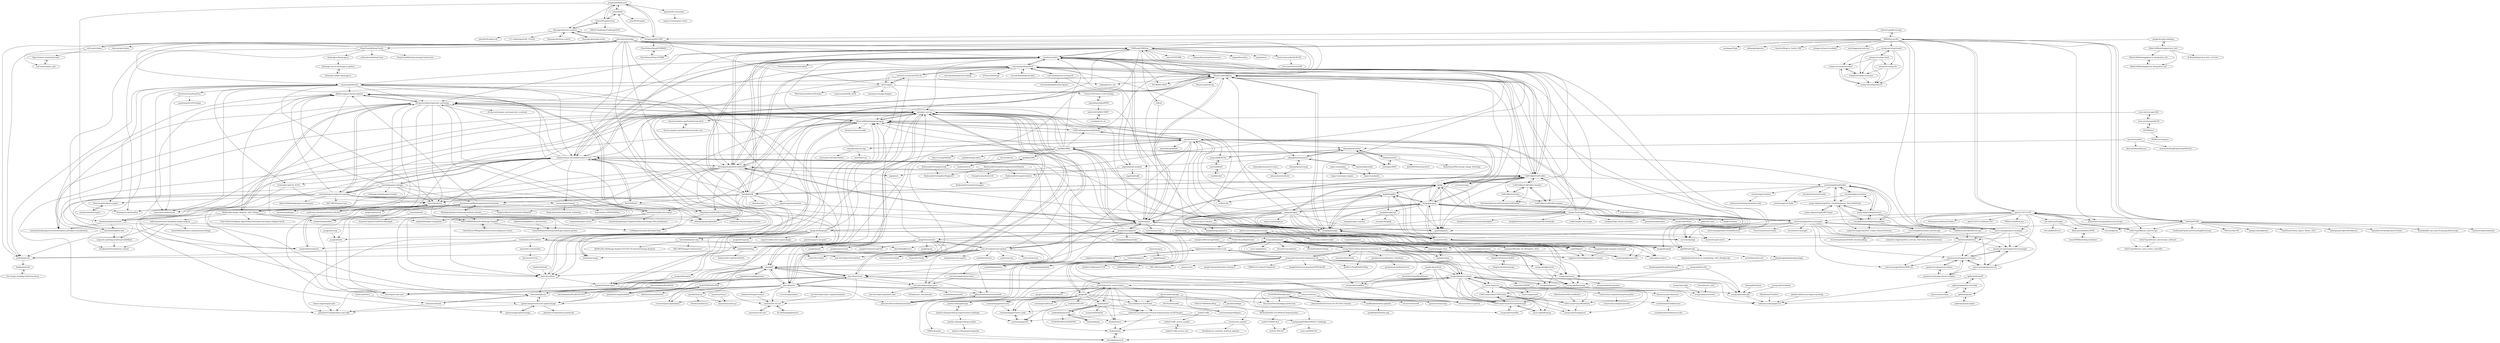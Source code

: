 digraph G {
"fiji/Stitching" -> "PreibischLab/BigStitcher"
"vanvalenlab/deepcell-tf" -> "vanvalenlab/deepcell-label"
"vanvalenlab/deepcell-tf" -> "vanvalenlab/intro-to-deepcell"
"vanvalenlab/deepcell-tf" -> "MouseLand/cellpose"
"vanvalenlab/deepcell-tf" -> "stardist/stardist"
"vanvalenlab/deepcell-tf" -> "labsyspharm/mcmicro"
"vanvalenlab/deepcell-tf" -> "scverse/squidpy" ["e"=1]
"vanvalenlab/deepcell-tf" -> "angelolab/ark-analysis"
"vanvalenlab/deepcell-tf" -> "sartorius-research/LIVECell"
"vanvalenlab/deepcell-tf" -> "HenriquesLab/ZeroCostDL4Mic"
"vanvalenlab/deepcell-tf" -> "vanvalenlab/deepcell-tracking"
"vanvalenlab/deepcell-tf" -> "computational-cell-analytics/micro-sam"
"vanvalenlab/deepcell-tf" -> "ome/ome-zarr-py"
"vanvalenlab/deepcell-tf" -> "oist/Usiigaci"
"vanvalenlab/deepcell-tf" -> "CellProfiler/CellProfiler"
"vanvalenlab/deepcell-tf" -> "STOmics/Stereopy" ["e"=1]
"stardist/stardist" -> "MouseLand/cellpose"
"stardist/stardist" -> "HenriquesLab/ZeroCostDL4Mic"
"stardist/stardist" -> "qupath/qupath" ["e"=1]
"stardist/stardist" -> "computational-cell-analytics/micro-sam"
"stardist/stardist" -> "napari/napari"
"stardist/stardist" -> "CSBDeep/CSBDeep"
"stardist/stardist" -> "vanvalenlab/deepcell-tf"
"stardist/stardist" -> "vqdang/hover_net" ["e"=1]
"stardist/stardist" -> "CellProfiler/CellProfiler"
"stardist/stardist" -> "AllenCellModeling/aicsimageio"
"stardist/stardist" -> "TissueImageAnalytics/tiatoolbox" ["e"=1]
"stardist/stardist" -> "clEsperanto/pyclesperanto_prototype"
"stardist/stardist" -> "TIO-IKIM/CellViT" ["e"=1]
"stardist/stardist" -> "ilastik/ilastik"
"stardist/stardist" -> "scverse/squidpy" ["e"=1]
"napari/napari" -> "MouseLand/cellpose"
"napari/napari" -> "stardist/stardist"
"napari/napari" -> "pyapp-kit/magicgui"
"napari/napari" -> "zarr-developers/zarr-python"
"napari/napari" -> "computational-cell-analytics/micro-sam"
"napari/napari" -> "HenriquesLab/ZeroCostDL4Mic"
"napari/napari" -> "ome/ome-zarr-py"
"napari/napari" -> "imagej/pyimagej"
"napari/napari" -> "qupath/qupath" ["e"=1]
"napari/napari" -> "AllenCellModeling/aicsimageio"
"napari/napari" -> "cgohlke/tifffile"
"napari/napari" -> "google/neuroglancer"
"napari/napari" -> "CellProfiler/CellProfiler"
"napari/napari" -> "scverse/squidpy" ["e"=1]
"napari/napari" -> "marcomusy/vedo" ["e"=1]
"constantinpape/z5" -> "constantinpape/pybdv"
"constantinpape/z5" -> "saalfeldlab/paintera"
"constantinpape/z5" -> "ome/ngff"
"constantinpape/z5" -> "hms-dbmi/vizarr"
"royerlab/aydin" -> "RMS-DAIM/Python-for-Bioimage-Analysis"
"royerlab/aydin" -> "Kausta/Comp302-Fall2018-Monopoly"
"CellProfiler/CellProfiler" -> "CellProfiler/CellProfiler-Analyst"
"CellProfiler/CellProfiler" -> "MouseLand/cellpose"
"CellProfiler/CellProfiler" -> "stardist/stardist"
"CellProfiler/CellProfiler" -> "qupath/qupath" ["e"=1]
"CellProfiler/CellProfiler" -> "HenriquesLab/ZeroCostDL4Mic"
"CellProfiler/CellProfiler" -> "CellProfiler/tutorials"
"CellProfiler/CellProfiler" -> "CellProfiler/CellProfiler-plugins"
"CellProfiler/CellProfiler" -> "ilastik/ilastik"
"CellProfiler/CellProfiler" -> "vanvalenlab/deepcell-tf"
"CellProfiler/CellProfiler" -> "ome/bioformats"
"CellProfiler/CellProfiler" -> "napari/napari"
"CellProfiler/CellProfiler" -> "imagej/imagej2"
"CellProfiler/CellProfiler" -> "fiji/fiji"
"CellProfiler/CellProfiler" -> "scverse/scanpy" ["e"=1]
"CellProfiler/CellProfiler" -> "cytomining/DeepProfiler"
"catmaid/CATMAID" -> "navis-org/pymaid"
"catmaid/CATMAID" -> "knossos-project/knossos"
"trackmate-sc/TrackMate" -> "yfukai/laptrack"
"trackmate-sc/TrackMate" -> "mastodon-sc/mastodon"
"trackmate-sc/TrackMate" -> "weigertlab/trackastra"
"trackmate-sc/TrackMate" -> "juglab/EmbedSeg"
"trackmate-sc/TrackMate" -> "ijpb/MorphoLibJ"
"seung-lab/kimimaro" -> "seung-lab/dijkstra3d"
"seung-lab/kimimaro" -> "seung-lab/cloud-volume"
"seung-lab/kimimaro" -> "navis-org/skeletor" ["e"=1]
"seung-lab/kimimaro" -> "seung-lab/igneous"
"seung-lab/kimimaro" -> "seung-lab/fastremap"
"seung-lab/kimimaro" -> "3Scan/3scan-skeleton"
"seung-lab/kimimaro" -> "seung-lab/zmesh"
"seung-lab/kimimaro" -> "seung-lab/chunkflow"
"seung-lab/kimimaro" -> "seung-lab/euclidean-distance-transform-3d"
"seung-lab/kimimaro" -> "seung-lab/connected-components-3d"
"seung-lab/kimimaro" -> "RivuletStudio/rivuletpy"
"zeiss-microscopy/OAD" -> "zeiss-microscopy/libCZI"
"zeiss-microscopy/OAD" -> "AllenCellModeling/aicsimageio"
"google/in-silico-labeling" -> "AllenCellModeling/pytorch_fnet"
"google/in-silico-labeling" -> "CSBDeep/CSBDeep"
"vanvalenlab/intro-to-deepcell" -> "vanvalenlab/deepcell-tf"
"vanvalenlab/intro-to-deepcell" -> "vanvalenlab/publication-figures"
"vanvalenlab/intro-to-deepcell" -> "angelolab/ark-analysis"
"aplbrain/dotmotif" -> "aplbrain/grandiso-networkx"
"aplbrain/dotmotif" -> "aplbrain/grand"
"aplbrain/dotmotif" -> "cellarium-ai/SynapseCLR"
"oist/Usiigaci" -> "Connor323/Cancer-Cell-Tracking"
"oist/Usiigaci" -> "sartorius-research/LIVECell"
"oist/Usiigaci" -> "usnistgov/Lineage-Mapper"
"oist/Usiigaci" -> "vanvalenlab/deepcell-tf"
"oist/Usiigaci" -> "lowe-lab-ucl/arboretum"
"oist/Usiigaci" -> "juglab/EmbedSeg"
"oist/Usiigaci" -> "WenChentao/3DeeCellTracker"
"oist/Usiigaci" -> "Lopezurrutia/DSB_2018" ["e"=1]
"fiji/fiji" -> "imagej/imagej2"
"fiji/fiji" -> "imagej/ImageJ"
"fiji/fiji" -> "imagej/pyimagej"
"fiji/fiji" -> "ome/bioformats"
"fiji/fiji" -> "micro-manager/micro-manager"
"fiji/fiji" -> "imagej/tutorials"
"fiji/fiji" -> "CellProfiler/CellProfiler"
"fiji/fiji" -> "qupath/qupath" ["e"=1]
"fiji/fiji" -> "imglib/imglib2"
"fiji/fiji" -> "ilastik/ilastik"
"fiji/fiji" -> "CSBDeep/CSBDeep"
"fiji/fiji" -> "MouseLand/cellpose"
"fiji/fiji" -> "HenriquesLab/ZeroCostDL4Mic"
"fiji/fiji" -> "cgohlke/tifffile"
"fiji/fiji" -> "ijpb/MorphoLibJ"
"imagej/pyimagej" -> "clEsperanto/pyclesperanto_prototype"
"imagej/pyimagej" -> "imagej/tutorials"
"imagej/pyimagej" -> "AllenCellModeling/aicsimageio"
"imagej/pyimagej" -> "ome/ome-zarr-py"
"imagej/pyimagej" -> "MouseLand/cellpose"
"imagej/pyimagej" -> "fiji/fiji"
"imagej/pyimagej" -> "computational-cell-analytics/micro-sam"
"imagej/pyimagej" -> "stardist/stardist"
"imagej/pyimagej" -> "cgohlke/tifffile"
"imagej/pyimagej" -> "napari/napari"
"imagej/pyimagej" -> "ome/bioformats"
"imagej/pyimagej" -> "HenriquesLab/ZeroCostDL4Mic"
"imagej/pyimagej" -> "scverse/squidpy" ["e"=1]
"imagej/pyimagej" -> "imagej/imagej2"
"imagej/pyimagej" -> "trackmate-sc/TrackMate"
"seung-lab/euclidean-distance-transform-3d" -> "seung-lab/connected-components-3d"
"seung-lab/euclidean-distance-transform-3d" -> "seung-lab/kimimaro"
"seung-lab/euclidean-distance-transform-3d" -> "seung-lab/dijkstra3d"
"seung-lab/euclidean-distance-transform-3d" -> "giorgiomarcias/distance_transform"
"seung-lab/euclidean-distance-transform-3d" -> "seung-lab/cloud-volume"
"seung-lab/euclidean-distance-transform-3d" -> "seung-lab/fastremap"
"seung-lab/euclidean-distance-transform-3d" -> "JunMa11/SegWithDistMap" ["e"=1]
"seung-lab/euclidean-distance-transform-3d" -> "seung-lab/zmesh"
"seung-lab/euclidean-distance-transform-3d" -> "masadcv/FastGeodis" ["e"=1]
"cutiepi-io/cutiepi-board" -> "cutiepi-io/cutiepi-shell"
"cutiepi-io/cutiepi-board" -> "cutiepi-io/cutiepi-enclosure"
"cutiepi-io/cutiepi-board" -> "cutiepi-io/cutiepi-doc"
"cutiepi-io/cutiepi-board" -> "cutiepi-io/cutiepi-drivers"
"cutiepi-io/cutiepi-board" -> "cutiepi-io/cutiepi-firmware"
"vanvalenlab/deepcell-label" -> "vanvalenlab/deepcell-tf"
"CAVEconnectome/MeshParty" -> "seung-lab/neuroglancer"
"CAVEconnectome/MeshParty" -> "CAVEconnectome/CAVEclient"
"CellProfiler/python-bioformats" -> "ome/bioformats"
"CellProfiler/python-bioformats" -> "AllenCellModeling/aicsimageio"
"CellProfiler/python-bioformats" -> "ome/ome-zarr-py"
"openUC2/UC2-GIT" -> "openUC2/UC2-Software-GIT"
"openUC2/UC2-GIT" -> "rwb27/openflexure_microscope"
"openUC2/UC2-GIT" -> "micro-manager/pycro-manager"
"openUC2/UC2-GIT" -> "TadPath/PUMA"
"openUC2/UC2-GIT" -> "HohlbeinLab/OpenMicroscopy"
"openUC2/UC2-GIT" -> "ries-lab/LaserEngine"
"openUC2/UC2-GIT" -> "PRNicovich/NicoLase"
"openUC2/UC2-GIT" -> "python-microscopy/python-microscopy"
"openUC2/UC2-GIT" -> "ImSwitch/ImSwitch"
"openUC2/UC2-GIT" -> "IBM/MicroscoPy"
"openUC2/UC2-GIT" -> "mess42/pyrate" ["e"=1]
"openUC2/UC2-GIT" -> "micro-manager/micro-manager"
"openUC2/UC2-GIT" -> "imagej/pyimagej"
"openUC2/UC2-GIT" -> "pymmcore-plus/napari-micromanager"
"openUC2/UC2-GIT" -> "HenriquesLab/NanoJ-Fluidics"
"seung-lab/connected-components-3d" -> "seung-lab/euclidean-distance-transform-3d"
"seung-lab/connected-components-3d" -> "seung-lab/kimimaro"
"seung-lab/connected-components-3d" -> "seung-lab/dijkstra3d"
"seung-lab/connected-components-3d" -> "LIVIAETS/boundary-loss" ["e"=1]
"seung-lab/connected-components-3d" -> "seung-lab/fastremap"
"seung-lab/connected-components-3d" -> "seung-lab/zmesh"
"seung-lab/connected-components-3d" -> "MIC-DKFZ/nnDetection" ["e"=1]
"seung-lab/connected-components-3d" -> "seung-lab/cloud-volume"
"seung-lab/connected-components-3d" -> "anjany/verse" ["e"=1]
"seung-lab/connected-components-3d" -> "google-deepmind/surface-distance" ["e"=1]
"seung-lab/connected-components-3d" -> "JunMa11/SegWithDistMap" ["e"=1]
"seung-lab/connected-components-3d" -> "MIRACLE-Center/CTSpine1K" ["e"=1]
"seung-lab/connected-components-3d" -> "seung-lab/chunkflow"
"seung-lab/connected-components-3d" -> "InsightSoftwareConsortium/ITKTubeTK"
"seung-lab/connected-components-3d" -> "JunMa11/AbdomenCT-1K" ["e"=1]
"soft-matter/pims" -> "soft-matter/trackpy"
"soft-matter/pims" -> "soft-matter/pims_nd2"
"soft-matter/pims" -> "Open-Science-Tools/nd2reader"
"AllenCellModeling/aicsimageio" -> "bioio-devs/bioio"
"AllenCellModeling/aicsimageio" -> "tlambert03/ome-types"
"AllenCellModeling/aicsimageio" -> "ome/ome-zarr-py"
"AllenCellModeling/aicsimageio" -> "peng-lab/BaSiCPy"
"AllenCellModeling/aicsimageio" -> "clEsperanto/pyclesperanto_prototype"
"AllenCellModeling/aicsimageio" -> "thewtex/ngff-zarr"
"AllenCellModeling/aicsimageio" -> "CellProfiler/python-bioformats"
"AllenCellModeling/aicsimageio" -> "ome/napari-ome-zarr"
"AllenCellModeling/aicsimageio" -> "uhlmanngroup/splinedist"
"AllenCellModeling/aicsimageio" -> "haesleinhuepf/devbio-napari"
"AllenCellModeling/aicsimageio" -> "Arcadia-Science/readlif"
"seung-lab/zmesh" -> "seung-lab/fastmorph"
"seung-lab/zmesh" -> "seung-lab/fastremap"
"seung-lab/zmesh" -> "seung-lab/skeletonization"
"RMS-DAIM/Python-for-Bioimage-Analysis" -> "ChasNelson1990/python-zero-to-hero-beginners-course"
"RMS-DAIM/Python-for-Bioimage-Analysis" -> "CamachoDejay/teaching-bioimage-analysis-python"
"angelolab/ark-analysis" -> "angelolab/toffy"
"angelolab/ark-analysis" -> "BodenmillerGroup/steinbock"
"clij/clij" -> "bigdataviewer/bigdataviewer-vistools"
"dask/dask-image" -> "ome/ome-zarr-py"
"zarr-developers/zarr-specs" -> "zarr-developers/pydantic-zarr" ["e"=1]
"zarr-developers/zarr-specs" -> "LDeakin/zarr_benchmarks"
"zarr-developers/zarr-specs" -> "scalableminds/zarrita"
"CSBDeep/CSBDeep" -> "juglab/n2v" ["e"=1]
"CSBDeep/CSBDeep" -> "HenriquesLab/ZeroCostDL4Mic"
"CSBDeep/CSBDeep" -> "stardist/stardist"
"CSBDeep/CSBDeep" -> "AiviaCommunity/3D-RCAN"
"CSBDeep/CSBDeep" -> "computational-cell-analytics/micro-sam"
"CSBDeep/CSBDeep" -> "cxm12/UNiFMIR"
"CSBDeep/CSBDeep" -> "yinhaoz/denoising-fluorescence" ["e"=1]
"CSBDeep/CSBDeep" -> "juglab/DenoiSeg"
"CSBDeep/CSBDeep" -> "clEsperanto/pyclesperanto_prototype"
"CSBDeep/CSBDeep" -> "clij/clij"
"CSBDeep/CSBDeep" -> "juglab/pn2v" ["e"=1]
"CSBDeep/CSBDeep" -> "juglab/EmbedSeg"
"CSBDeep/CSBDeep" -> "AllenCellModeling/aicsimageio"
"CSBDeep/CSBDeep" -> "HenriquesLab/DL4MicEverywhere"
"CSBDeep/CSBDeep" -> "ilastik/ilastik"
"quantumjot/btrack" -> "lowe-lab-ucl/arboretum"
"quantumjot/btrack" -> "clEsperanto/pyclesperanto_prototype"
"quantumjot/btrack" -> "KristinaUlicna/DeepTree"
"quantumjot/btrack" -> "computational-cell-analytics/micro-sam"
"quantumjot/btrack" -> "juglab/EmbedSeg"
"quantumjot/btrack" -> "royerlab/ultrack"
"quantumjot/btrack" -> "yfukai/laptrack"
"quantumjot/btrack" -> "SchmollerLab/Cell_ACDC"
"quantumjot/btrack" -> "stardist/stardist"
"quantumjot/btrack" -> "uhlmanngroup/splinedist"
"quantumjot/btrack" -> "weigertlab/trackastra"
"quantumjot/btrack" -> "BiAPoL/napari-clusters-plotter"
"quantumjot/btrack" -> "MouseLand/cellpose-napari"
"quantumjot/btrack" -> "MouseLand/cellpose"
"quantumjot/btrack" -> "HenriquesLab/ZeroCostDL4Mic"
"seung-lab/DracoPy" -> "seung-lab/fastremap"
"seung-lab/DracoPy" -> "seung-lab/fastmorph"
"seung-lab/DracoPy" -> "seung-lab/zmesh"
"sciai-lab/mutex-watershed" -> "constantinpape/affogato"
"sciai-lab/mutex-watershed" -> "constantinpape/cluster_tools"
"sciai-lab/mutex-watershed" -> "subeeshvasu/Awesome-Neuron-Segmentation-in-EM-Images"
"imjoy-team/ImJoy" -> "imjoy-team/imjoy-engine"
"imjoy-team/ImJoy" -> "imjoy-team/kaibu"
"google/ffn" -> "zudi-lin/pytorch_connectomics"
"google/ffn" -> "seung-lab/cloud-volume"
"google/ffn" -> "google/neuroglancer"
"google/ffn" -> "funkelab/lsd"
"google/ffn" -> "sciai-lab/mutex-watershed"
"google/ffn" -> "divelab/deepem3d"
"google/ffn" -> "CRBS/cdeep3m"
"google/ffn" -> "urakubo/UNI-EM"
"google/ffn" -> "aschampion/diluvian"
"google/ffn" -> "scalableminds/webknossos"
"google/ffn" -> "StructuralNeurobiologyLab/SyConn"
"google/ffn" -> "janelia-cellmap/dacapo"
"google/ffn" -> "seung-lab/kimimaro"
"google/ffn" -> "constantinpape/elf"
"google/ffn" -> "constantinpape/cluster_tools"
"ChasNelson1990/python-zero-to-hero-beginners-course" -> "RMS-DAIM/Python-for-Bioimage-Analysis"
"BodenmillerGroup/ImcSegmentationPipeline" -> "BodenmillerGroup/ImcPluginsCP"
"BodenmillerGroup/ImcSegmentationPipeline" -> "BodenmillerGroup/steinbock"
"BodenmillerGroup/ImcSegmentationPipeline" -> "BodenmillerGroup/cytomapper"
"BodenmillerGroup/ImcSegmentationPipeline" -> "SchapiroLabor/histoCAT"
"microscope-cockpit/cockpit" -> "python-microscope/microscope"
"ries-lab/LaserEngine" -> "ries-lab/RiesPieces"
"ries-lab/LaserEngine" -> "dbsb-juntendo/descSPIM"
"cytomining/pycytominer" -> "cytomining/DeepProfiler"
"cytomining/pycytominer" -> "jump-cellpainting/2024_Chandrasekaran_NatureMethods"
"cytomining/pycytominer" -> "cytomining/CytoTable"
"jries/SMAP" -> "jries/fit3Dcspline"
"jries/SMAP" -> "jungmannlab/picasso"
"jries/SMAP" -> "zitmen/thunderstorm"
"ijpb/MorphoLibJ" -> "mcib3d/mcib3d-core"
"ijpb/MorphoLibJ" -> "dlegland/mathematical_morphology_with_MorphoLibJ"
"ijpb/MorphoLibJ" -> "deepimagej/deepimagej-plugin"
"BiaPyX/BiaPy" -> "HenriquesLab/DL4MicEverywhere"
"BiaPyX/BiaPy" -> "AdaptiveMotorControlLab/CellSeg3D" ["e"=1]
"BiaPyX/BiaPy" -> "HenriquesLab/NanoPyx"
"BiaPyX/BiaPy" -> "computational-cell-analytics/micro-sam"
"BiaPyX/BiaPy" -> "CellMigrationLab/CellTracksColab"
"vitessce/vitessce" -> "vitessce/vitessce-python"
"vitessce/vitessce" -> "hms-dbmi/viv"
"vitessce/vitessce" -> "vitessce/vitessceR"
"vitessce/vitessce" -> "gustaveroussy/sopa" ["e"=1]
"vitessce/vitessce" -> "hms-dbmi/vizarr"
"vitessce/vitessce" -> "scverse/napari-spatialdata" ["e"=1]
"vitessce/vitessce" -> "haniffalab/webatlas-pipeline"
"WhoIsJack/python-bioimage-analysis-tutorial" -> "haesleinhuepf/BioImageAnalysisNotebooks"
"WhoIsJack/python-bioimage-analysis-tutorial" -> "CamachoDejay/teaching-bioimage-analysis-python"
"WhoIsJack/python-bioimage-analysis-tutorial" -> "RMS-DAIM/Python-for-Bioimage-Analysis"
"funkey/mala" -> "divelab/deepem3d"
"seung-lab/igneous" -> "seung-lab/cloud-volume"
"seung-lab/igneous" -> "CAVEconnectome/PyChunkedGraph"
"seung-lab/igneous" -> "seung-lab/neuroglancer"
"seung-lab/igneous" -> "seung-lab/fastmorph"
"seung-lab/chunkflow" -> "CAVEconnectome/PyChunkedGraph"
"CAVEconnectome/PyChunkedGraph" -> "CAVEconnectome/CAVEclient"
"CAVEconnectome/PyChunkedGraph" -> "seung-lab/cloud-files"
"CAVEconnectome/PyChunkedGraph" -> "navis-org/fafbseg-py"
"seung-lab/dijkstra3d" -> "seung-lab/kimimaro"
"seung-lab/dijkstra3d" -> "seung-lab/fastremap"
"seung-lab/dijkstra3d" -> "seung-lab/zmesh"
"CAVEconnectome/CAVEclient" -> "CAVEconnectome/PyChunkedGraph"
"CAVEconnectome/CAVEclient" -> "CAVEconnectome/MeshParty"
"seung-lab/fastremap" -> "seung-lab/fastmorph"
"seung-lab/fastremap" -> "CAVEconnectome/CAVEclient"
"seung-lab/fastremap" -> "seung-lab/microviewer"
"imagej/imagej-ops" -> "cmongis/imagejfx"
"imagej/imagej-ops" -> "scijava/pom-scijava"
"imagej/imagej-ops" -> "imagej/imagej-common"
"knossos-project/knossos" -> "scalableminds/webknossos"
"zudi-lin/pytorch_connectomics" -> "funkelab/lsd"
"zudi-lin/pytorch_connectomics" -> "seung-lab/cloud-volume"
"zudi-lin/pytorch_connectomics" -> "subeeshvasu/Awesome-Neuron-Segmentation-in-EM-Images"
"zudi-lin/pytorch_connectomics" -> "sciai-lab/mutex-watershed"
"zudi-lin/pytorch_connectomics" -> "google/ffn"
"zudi-lin/pytorch_connectomics" -> "cremi/cremi_python"
"zudi-lin/pytorch_connectomics" -> "constantinpape/cluster_tools"
"zudi-lin/pytorch_connectomics" -> "google-research/connectomics"
"zudi-lin/pytorch_connectomics" -> "constantinpape/elf"
"zudi-lin/pytorch_connectomics" -> "aschampion/diluvian"
"zudi-lin/pytorch_connectomics" -> "funkey/waterz"
"zudi-lin/pytorch_connectomics" -> "constantinpape/torch-em"
"zudi-lin/pytorch_connectomics" -> "funkelab/gunpowder"
"zudi-lin/pytorch_connectomics" -> "Limingxing00/MitoEM2021-Challenge"
"ELEKTRONN/elektronn3" -> "johschmidt42/PyTorch-2D-3D-UNet-Tutorial"
"ELEKTRONN/elektronn3" -> "StructuralNeurobiologyLab/SyConn"
"zarr-developers/zarr_implementations" -> "ome/omero-cli-zarr"
"navis-org/navis" -> "navis-org/fafbseg-py"
"navis-org/navis" -> "navis-org/pymaid"
"navis-org/navis" -> "CAVEconnectome/PyChunkedGraph"
"navis-org/navis" -> "CAVEconnectome/CAVEclient"
"navis-org/navis" -> "CAVEconnectome/MeshParty"
"navis-org/navis" -> "seung-lab/cloud-volume"
"navis-org/navis" -> "connectome-neuprint/neuprint-python"
"navis-org/navis" -> "cellarium-ai/SynapseCLR"
"mastodon-sc/mastodon" -> "fmi-basel/LSTree"
"CRBS/cdeep3m" -> "divelab/deepem3d"
"smithk/cidre" -> "marrlab/BaSiC"
"cutiepi-io/cutiepi-drivers" -> "cutiepi-io/cutiepi-firmware"
"EliasNehme/Deep-STORM" -> "EliasNehme/DeepSTORM3D"
"funkelab/lsd" -> "funkelab/daisy"
"funkelab/lsd" -> "funkelab/gunpowder"
"funkelab/lsd" -> "funkey/waterz"
"funkelab/lsd" -> "zudi-lin/pytorch_connectomics"
"funkelab/lsd" -> "subeeshvasu/Awesome-Neuron-Segmentation-in-EM-Images"
"funkelab/lsd" -> "seung-lab/DeepEM"
"imglib/imglyb" -> "constantinpape/pybdv"
"ZhuangLab/storm-control" -> "ZhuangLab/storm-analysis"
"hammerlab/cytokit" -> "labsyspharm/mcmicro"
"hammerlab/cytokit" -> "imjoy-team/kaibu"
"AdaptiveParticles/pyapr" -> "AdaptiveParticles/LibAPR"
"connectome-neuprint/neuprint-python" -> "connectome-neuprint/neuVid"
"funkelab/daisy" -> "funkelab/gunpowder"
"deepimagej/deepimagej-plugin" -> "deepimagej/python4deepimagej"
"cutiepi-io/cutiepi-firmware" -> "cutiepi-io/cutiepi-drivers"
"cutiepi-io/cutiepi-firmware" -> "cutiepi-io/cutiepi-enclosure"
"urakubo/UNI-EM" -> "funkey/mala"
"urakubo/UNI-EM" -> "subeeshvasu/Awesome-Neuron-Segmentation-in-EM-Images"
"scijava/scyjava" -> "imglib/imglyb"
"navis-org/fafbseg-py" -> "CAVEconnectome/PyChunkedGraph"
"nf-core/imcyto" -> "BodenmillerGroup/imctools"
"constantinpape/cluster_tools" -> "constantinpape/elf"
"rwb27/openflexure_microscope_software" -> "rwb27/openflexure_nano_motor_controller"
"MouseLand/cellpose" -> "stardist/stardist"
"MouseLand/cellpose" -> "HenriquesLab/ZeroCostDL4Mic"
"MouseLand/cellpose" -> "CellProfiler/CellProfiler"
"MouseLand/cellpose" -> "napari/napari"
"MouseLand/cellpose" -> "vanvalenlab/deepcell-tf"
"MouseLand/cellpose" -> "computational-cell-analytics/micro-sam"
"MouseLand/cellpose" -> "qupath/qupath" ["e"=1]
"MouseLand/cellpose" -> "scverse/squidpy" ["e"=1]
"MouseLand/cellpose" -> "imagej/pyimagej"
"MouseLand/cellpose" -> "MouseLand/suite2p" ["e"=1]
"MouseLand/cellpose" -> "CSBDeep/CSBDeep"
"MouseLand/cellpose" -> "vqdang/hover_net" ["e"=1]
"MouseLand/cellpose" -> "TIO-IKIM/CellViT" ["e"=1]
"MouseLand/cellpose" -> "scverse/scanpy" ["e"=1]
"MouseLand/cellpose" -> "quantumjot/btrack"
"pyapp-kit/magicgui" -> "ome/ome-zarr-py"
"pyapp-kit/magicgui" -> "pyapp-kit/superqt" ["e"=1]
"pyapp-kit/magicgui" -> "pyapp-kit/ndv"
"pyapp-kit/magicgui" -> "clEsperanto/pyclesperanto_prototype"
"pyapp-kit/magicgui" -> "AllenCellModeling/aicsimageio"
"pyapp-kit/magicgui" -> "ImSwitch/ImSwitch"
"pyapp-kit/magicgui" -> "napari/napari"
"pyapp-kit/magicgui" -> "dask/dask-image"
"pyapp-kit/magicgui" -> "pyapp-kit/psygnal"
"pyapp-kit/magicgui" -> "napari/cookiecutter-napari-plugin"
"pyapp-kit/magicgui" -> "hanjinliu/magic-class"
"pyapp-kit/magicgui" -> "guiwitz/napari-convpaint"
"pyapp-kit/magicgui" -> "tlambert03/ome-types"
"pyapp-kit/magicgui" -> "JaneliaSciComp/pydantic-ome-ngff"
"pyapp-kit/magicgui" -> "kreshuklab/plant-seg"
"micro-manager/micro-manager" -> "micro-manager/pycro-manager"
"micro-manager/micro-manager" -> "micro-manager/mmCoreAndDevices"
"micro-manager/micro-manager" -> "pymmcore-plus/pymmcore-plus"
"micro-manager/micro-manager" -> "ImSwitch/ImSwitch"
"micro-manager/micro-manager" -> "nicost/uScopeControl"
"micro-manager/micro-manager" -> "pymmcore-plus/napari-micromanager"
"micro-manager/micro-manager" -> "micro-manager/pymmcore"
"micro-manager/micro-manager" -> "ClearVolume/clearvolume"
"micro-manager/micro-manager" -> "nicost/micro-manager"
"micro-manager/micro-manager" -> "micro-manager/futureMMCore"
"micro-manager/micro-manager" -> "HohlbeinLab/OpenMicroscopy"
"micro-manager/micro-manager" -> "imagej/tutorials"
"micro-manager/micro-manager" -> "ome/bioformats"
"EliasNehme/DeepSTORM3D" -> "EliasNehme/Deep-STORM"
"TuragaLab/DECODE" -> "jungmannlab/picasso"
"TuragaLab/DECODE" -> "EliasNehme/DeepSTORM3D"
"TuragaLab/DECODE" -> "ZhuangLab/storm-analysis"
"TuragaLab/DECODE" -> "EliasNehme/Deep-STORM"
"TuragaLab/DECODE" -> "jries/SMAP"
"AiviaCommunity/3D-RCAN" -> "hroi-aim/multiviewSR"
"IBM/MicroscoPy" -> "openUC2/UC2-GIT"
"IBM/MicroscoPy" -> "TadPath/PUMA"
"IBM/MicroscoPy" -> "tobetz/LegoMicroscope"
"IBM/MicroscoPy" -> "rwb27/openflexure_microscope"
"IBM/MicroscoPy" -> "amchagas/Flypi"
"IBM/MicroscoPy" -> "python-microscopy/python-microscopy"
"IBM/MicroscoPy" -> "alfiopuglisi/guietta" ["e"=1]
"IBM/MicroscoPy" -> "HohlbeinLab/OpenMicroscopy"
"IBM/MicroscoPy" -> "haesleinhuepf/stackview"
"IBM/MicroscoPy" -> "cutiepi-io/cutiepi-board"
"IBM/MicroscoPy" -> "CSBDeep/CSBDeep"
"IBM/MicroscoPy" -> "micro-manager/pycro-manager"
"IBM/MicroscoPy" -> "famichu/MagLev_Switch_MX" ["e"=1]
"IBM/MicroscoPy" -> "ploopyco/classic-trackball" ["e"=1]
"IBM/MicroscoPy" -> "geerlingguy/pi-webcam" ["e"=1]
"HenriquesLab/ZeroCostDL4Mic" -> "MouseLand/cellpose"
"HenriquesLab/ZeroCostDL4Mic" -> "stardist/stardist"
"HenriquesLab/ZeroCostDL4Mic" -> "CSBDeep/CSBDeep"
"HenriquesLab/ZeroCostDL4Mic" -> "computational-cell-analytics/micro-sam"
"HenriquesLab/ZeroCostDL4Mic" -> "juglab/EmbedSeg"
"HenriquesLab/ZeroCostDL4Mic" -> "RMS-DAIM/Python-for-Bioimage-Analysis"
"HenriquesLab/ZeroCostDL4Mic" -> "haesleinhuepf/BioImageAnalysisNotebooks"
"HenriquesLab/ZeroCostDL4Mic" -> "vanvalenlab/deepcell-tf"
"HenriquesLab/ZeroCostDL4Mic" -> "HenriquesLab/NanoPyx"
"HenriquesLab/ZeroCostDL4Mic" -> "royerlab/ultrack"
"HenriquesLab/ZeroCostDL4Mic" -> "BiAPoL/Bio-image_Analysis_with_Python"
"HenriquesLab/ZeroCostDL4Mic" -> "juglab/n2v" ["e"=1]
"HenriquesLab/ZeroCostDL4Mic" -> "napari/napari"
"HenriquesLab/ZeroCostDL4Mic" -> "CellProfiler/CellProfiler"
"HenriquesLab/ZeroCostDL4Mic" -> "HenriquesLab/DL4MicEverywhere"
"imagej/ImageJ" -> "imagej/imagej2"
"imagej/ImageJ" -> "fiji/fiji"
"imagej/ImageJ" -> "imagej/pyimagej"
"imagej/ImageJ" -> "imagej/tutorials"
"imagej/ImageJ" -> "imglib/imglib2"
"imagej/ImageJ" -> "imagej/ImageJA"
"imagej/ImageJ" -> "imagej/imagej.github.io"
"imagej/ImageJ" -> "imjoy-team/imagej.js"
"imagej/ImageJ" -> "MouseLand/cellpose"
"imagej/ImageJ" -> "RMS-DAIM/Python-for-Bioimage-Analysis"
"imagej/ImageJ" -> "qupath/qupath" ["e"=1]
"imagej/ImageJ" -> "ijpb/MorphoLibJ"
"imagej/ImageJ" -> "ome/bioformats"
"imagej/ImageJ" -> "imagej/example-imagej2-command"
"imagej/ImageJ" -> "scijava/scijava-common"
"micro-manager/pycro-manager" -> "micro-manager/micro-manager"
"micro-manager/pycro-manager" -> "pymmcore-plus/napari-micromanager"
"micro-manager/pycro-manager" -> "micro-manager/pymmcore"
"micro-manager/pycro-manager" -> "pymmcore-plus/pymmcore-plus"
"micro-manager/pycro-manager" -> "ImSwitch/ImSwitch"
"micro-manager/pycro-manager" -> "nicost/uScopeControl"
"hms-dbmi/viv" -> "hms-dbmi/vizarr"
"hms-dbmi/viv" -> "ome/ome-zarr-py"
"hms-dbmi/viv" -> "vitessce/vitessce"
"hms-dbmi/viv" -> "ome/ngff"
"hms-dbmi/viv" -> "vitessce/vitessce-python"
"hms-dbmi/viv" -> "glencoesoftware/raw2ometiff"
"hms-dbmi/viv" -> "glencoesoftware/bioformats2raw"
"hms-dbmi/viv" -> "thewtex/ngff-zarr"
"hms-dbmi/viv" -> "gzuidhof/zarr.js"
"hms-dbmi/viv" -> "spatial-image/multiscale-spatial-image"
"hms-dbmi/viv" -> "AllenCellModeling/aicsimageio"
"hms-dbmi/viv" -> "scverse/napari-spatialdata" ["e"=1]
"hms-dbmi/viv" -> "tlambert03/napari-omero"
"hms-dbmi/viv" -> "ome/omero-cli-zarr"
"hms-dbmi/viv" -> "scverse/spatialdata" ["e"=1]
"google/tensorstore" -> "zarr-developers/zarr-python"
"google/tensorstore" -> "fsspec/kerchunk" ["e"=1]
"google/tensorstore" -> "hms-dbmi/vizarr"
"google/tensorstore" -> "google/neuroglancer"
"google/tensorstore" -> "ome/ngff"
"google/tensorstore" -> "ome/ome-zarr-py"
"google/tensorstore" -> "google/jaxopt" ["e"=1]
"google/tensorstore" -> "hms-dbmi/viv"
"google/tensorstore" -> "google/xarray-beam" ["e"=1]
"google/tensorstore" -> "google/CommonLoopUtils" ["e"=1]
"google/tensorstore" -> "google/grain" ["e"=1]
"google/tensorstore" -> "cubed-dev/cubed" ["e"=1]
"google/tensorstore" -> "saalfeldlab/n5"
"google/tensorstore" -> "zarr-developers/VirtualiZarr" ["e"=1]
"google/tensorstore" -> "earth-mover/icechunk" ["e"=1]
"CellProfiler/CellProfiler-Analyst" -> "CellProfiler/CellProfiler"
"CellProfiler/CellProfiler-Analyst" -> "CellProfiler/CellProfiler-plugins"
"CellProfiler/CellProfiler-Analyst" -> "CellProfiler/tutorials"
"CellProfiler/CellProfiler-Analyst" -> "DistributedScience/Distributed-CellProfiler"
"ImSwitch/ImSwitch" -> "pymmcore-plus/pymmcore-plus"
"ImSwitch/ImSwitch" -> "pymmcore-plus/napari-micromanager"
"ImSwitch/ImSwitch" -> "hanjinliu/magic-class"
"ImSwitch/ImSwitch" -> "micro-manager/futureMMCore"
"cgohlke/tifffile" -> "ome/ome-zarr-py"
"cgohlke/tifffile" -> "AllenCellModeling/aicsimageio"
"cgohlke/tifffile" -> "clEsperanto/pyclesperanto_prototype"
"cgohlke/tifffile" -> "ome/bioformats"
"cgohlke/tifffile" -> "cgohlke/imagecodecs"
"cgohlke/tifffile" -> "Bayer-Group/tiffslide" ["e"=1]
"cgohlke/tifffile" -> "imagej/pyimagej"
"cgohlke/tifffile" -> "micro-manager/pycro-manager"
"cgohlke/tifffile" -> "stardist/stardist"
"cgohlke/tifffile" -> "tlambert03/ome-types"
"cgohlke/tifffile" -> "napari/napari"
"cgohlke/tifffile" -> "cgohlke/roifile"
"cgohlke/tifffile" -> "CellProfiler/python-bioformats"
"cgohlke/tifffile" -> "bioio-devs/bioio"
"cgohlke/tifffile" -> "computational-cell-analytics/micro-sam"
"seung-lab/torchfields" -> "seung-lab/fastmorph"
"ome/bioformats" -> "CellProfiler/python-bioformats"
"ome/bioformats" -> "ome/openmicroscopy"
"ome/bioformats" -> "openslide/openslide" ["e"=1]
"ome/bioformats" -> "ome/ome-zarr-py"
"ome/bioformats" -> "qupath/qupath" ["e"=1]
"ome/bioformats" -> "glencoesoftware/bioformats2raw"
"ome/bioformats" -> "AllenCellModeling/aicsimageio"
"ome/bioformats" -> "cgohlke/tifffile"
"ome/bioformats" -> "labsyspharm/ashlar"
"ome/bioformats" -> "fiji/fiji"
"ome/bioformats" -> "glencoesoftware/raw2ometiff"
"ome/bioformats" -> "bioio-devs/bioio"
"ome/bioformats" -> "scifio/scifio"
"ome/bioformats" -> "hms-dbmi/viv"
"ome/bioformats" -> "micro-manager/micro-manager"
"micro-manager/pymmcore" -> "pymmcore-plus/napari-micromanager"
"micro-manager/pymmcore" -> "pymmcore-plus/pymmcore-plus"
"micro-manager/pymmcore" -> "pymmcore-plus/pymmcore-widgets"
"subeeshvasu/Awesome-Neuron-Segmentation-in-EM-Images" -> "funkey/mala"
"subeeshvasu/Awesome-Neuron-Segmentation-in-EM-Images" -> "constantinpape/elf"
"subeeshvasu/Awesome-Neuron-Segmentation-in-EM-Images" -> "Limingxing00/MitoEM2021-Challenge"
"bioimage-io/bioimage.io" -> "bioimage-io/core-bioimage-io-python"
"glencoesoftware/raw2ometiff" -> "glencoesoftware/bioformats2raw"
"ome/ome-zarr-py" -> "ome/ngff"
"ome/ome-zarr-py" -> "ome/napari-ome-zarr"
"ome/ome-zarr-py" -> "hms-dbmi/vizarr"
"ome/ome-zarr-py" -> "glencoesoftware/bioformats2raw"
"ome/ome-zarr-py" -> "bioio-devs/bioio"
"ome/ome-zarr-py" -> "tlambert03/ome-types"
"ome/ome-zarr-py" -> "AllenCellModeling/aicsimageio"
"ome/ome-zarr-py" -> "spatial-image/multiscale-spatial-image"
"ome/ome-zarr-py" -> "hms-dbmi/viv"
"ome/ome-zarr-py" -> "thewtex/ngff-zarr"
"ome/ome-zarr-py" -> "JaneliaSciComp/pydantic-ome-ngff"
"ome/ome-zarr-py" -> "spatial-image/spatial-image"
"ome/ome-zarr-py" -> "zarr-developers/zarr-specs"
"ome/ome-zarr-py" -> "fractal-analytics-platform/fractal-client"
"ome/ome-zarr-py" -> "multiview-stitcher/multiview-stitcher"
"imglib/imglib2" -> "scifio/scifio"
"imglib/imglib2" -> "imagej/imagej-ops"
"imglib/imglib2" -> "imagej/tutorials"
"imglib/imglib2" -> "saalfeldlab/n5"
"imglib/imglib2" -> "scenerygraphics/sciview"
"imglib/imglib2" -> "imagej/imagej2"
"kreshuklab/plant-seg" -> "BiAPoL/PoL-BioImage-Analysis-TS-GPU-Accelerated-Image-Analysis"
"kreshuklab/plant-seg" -> "MIC-DKFZ/napari-nninteractive" ["e"=1]
"kreshuklab/plant-seg" -> "ekatrukha/BigTrace"
"KristinaUlicna/DeepTree" -> "quantumjot/CellTracking"
"KristinaUlicna/DeepTree" -> "lowe-lab-ucl/arboretum"
"aplbrain/grandiso-networkx" -> "aplbrain/grand"
"aplbrain/grandiso-networkx" -> "jdmoorman/uclasm"
"aplbrain/grandiso-networkx" -> "aplbrain/dotmotif"
"cgohlke/roifile" -> "hadim/read-roi"
"DeepTrackAI/DeepTrack2" -> "softmatterlab/DeepTrack"
"DeepTrackAI/DeepTrack2" -> "HenriquesLab/NanoPyx"
"DeepTrackAI/DeepTrack2" -> "DeepTrackAI/DeepLearningCrashCourse"
"DeepTrackAI/DeepTrack2" -> "soft-matter/trackpy"
"DeepTrackAI/DeepTrack2" -> "bioimage-io/bioimage.io"
"DeepTrackAI/DeepTrack2" -> "yfukai/laptrack"
"ome/openmicroscopy" -> "ome/omero-documentation"
"ome/openmicroscopy" -> "ome/bioformats"
"ome/openmicroscopy" -> "ome/omero-py"
"ome/openmicroscopy" -> "ome/ome-zarr-py"
"labsyspharm/scimap" -> "labsyspharm/mcmicro"
"labsyspharm/scimap" -> "labsyspharm/cylinter"
"seung-lab/cloud-files" -> "CAVEconnectome/PyChunkedGraph"
"seung-lab/cloud-files" -> "CAVEconnectome/CAVEclient"
"JunyaHayashida/MPM" -> "naivete5656/WSCTBFP"
"JunyaHayashida/MPM" -> "Connor323/Cancer-Cell-Tracking"
"abcucberkeley/PetaKit5D" -> "thewtex/ngff-zarr"
"abcucberkeley/PetaKit5D" -> "abcucberkeley/PetaKit5D-GUI"
"bioimage-io/core-bioimage-io-python" -> "bioimage-io/spec-bioimage-io"
"clEsperanto/pyclesperanto_prototype" -> "BiAPoL/napari-clusters-plotter"
"clEsperanto/pyclesperanto_prototype" -> "BiAPoL/Bio-image_Analysis_with_Python"
"clEsperanto/pyclesperanto_prototype" -> "bioio-devs/bioio"
"clEsperanto/pyclesperanto_prototype" -> "multiview-stitcher/multiview-stitcher"
"clEsperanto/pyclesperanto_prototype" -> "haesleinhuepf/apoc"
"clEsperanto/pyclesperanto_prototype" -> "uhlmanngroup/splinedist"
"clEsperanto/pyclesperanto_prototype" -> "haesleinhuepf/bia-bob"
"clEsperanto/pyclesperanto_prototype" -> "haesleinhuepf/napari-accelerated-pixel-and-object-classification"
"clEsperanto/pyclesperanto_prototype" -> "ome/ome-zarr-py"
"clEsperanto/pyclesperanto_prototype" -> "AllenCellModeling/aicsimageio"
"clEsperanto/pyclesperanto_prototype" -> "clEsperanto/napari_pyclesperanto_assistant"
"clEsperanto/pyclesperanto_prototype" -> "royerlab/ultrack"
"clEsperanto/pyclesperanto_prototype" -> "royerlab/napari-segment-anything"
"labsyspharm/mcmicro" -> "labsyspharm/scimap"
"labsyspharm/mcmicro" -> "labsyspharm/ashlar"
"labsyspharm/mcmicro" -> "vitessce/vitessce-python"
"labsyspharm/mcmicro" -> "hammerlab/cytokit"
"labsyspharm/mcmicro" -> "angelolab/ark-analysis"
"glencoesoftware/bioformats2raw" -> "glencoesoftware/raw2ometiff"
"glencoesoftware/bioformats2raw" -> "ome/ome-zarr-py"
"ahklemm/ImageJMacro_Introduction" -> "CamachoDejay/teaching-bioimage-analysis-python"
"tlambert03/ome-types" -> "ome/napari-ome-zarr"
"tlambert03/ome-types" -> "ome/omero-cli-zarr"
"aplbrain/grand" -> "aplbrain/grand-cypher"
"aplbrain/grand" -> "aplbrain/grandiso-networkx"
"aplbrain/grand" -> "cellarium-ai/SynapseCLR"
"AllenInstitute/MicronsBinder" -> "CAVEconnectome/MeshParty"
"cutiepi-io/cutiepi-shell" -> "cutiepi-io/cutiepi-board"
"cutiepi-io/cutiepi-shell" -> "cutiepi-io/cutiepi-firmware"
"cutiepi-io/cutiepi-shell" -> "cutiepi-io/cutiepi-doc"
"cutiepi-io/cutiepi-shell" -> "cutiepi-io/cutiepi-drivers"
"cutiepi-io/cutiepi-shell" -> "cutiepi-io/cutiepi-enclosure"
"gzuidhof/zarr.js" -> "manzt/numcodecs.js"
"gzuidhof/zarr.js" -> "freeman-lab/zarr-js"
"labsyspharm/minerva-story" -> "labsyspharm/cylinter"
"hms-dbmi/vizarr" -> "ome/ngff"
"hms-dbmi/vizarr" -> "hms-dbmi/viv"
"hms-dbmi/vizarr" -> "ome/ome-zarr-py"
"hms-dbmi/vizarr" -> "ome/omero-cli-zarr"
"hms-dbmi/vizarr" -> "thewtex/ngff-zarr"
"hms-dbmi/vizarr" -> "spatial-image/multiscale-spatial-image"
"hms-dbmi/vizarr" -> "zarr-developers/zarr-specs"
"hms-dbmi/vizarr" -> "glencoesoftware/raw2ometiff"
"hms-dbmi/vizarr" -> "vitessce/vitessce-python"
"hms-dbmi/vizarr" -> "ome/napari-ome-zarr"
"bioimage-io/spec-bioimage-io" -> "bioimage-io/core-bioimage-io-python"
"jump-cellpainting/JUMP-Target" -> "jump-cellpainting/2024_Chandrasekaran_NatureMethods"
"ome/omero-cli-zarr" -> "NL-BioImaging/biomero"
"ome/omero-cli-zarr" -> "ome/omero-ms-zarr"
"tlambert03/napari-omero" -> "ome/omero-cli-zarr"
"spatial-image/spatial-image" -> "spatial-image/multiscale-spatial-image"
"cutiepi-io/cutiepi-enclosure" -> "cutiepi-io/cutiepi-firmware"
"cutiepi-io/cutiepi-enclosure" -> "cutiepi-io/cutiepi-drivers"
"constantinpape/elf" -> "constantinpape/cluster_tools"
"naivete5656/WSCTBFP" -> "s-shailja/ucsb_ctc"
"bigdataviewer/bigdataviewer_fiji" -> "bigdataviewer/bigdataviewer-core"
"ome/omero-ms-zarr" -> "ome/omero-cli-zarr"
"tobetz/LegoMicroscope" -> "IBM/MicroscoPy"
"tobetz/LegoMicroscope" -> "TuragaLab/DECODE"
"pymmcore-plus/useq-schema" -> "pymmcore-plus/pymmcore-widgets"
"pymmcore-plus/useq-schema" -> "pymmcore-plus/pymmcore-plus"
"peng-lab/BaSiCPy" -> "labsyspharm/ashlar"
"peng-lab/BaSiCPy" -> "marrlab/BaSiC"
"MouseLand/cellpose-napari" -> "stardist/stardist-napari"
"pymmcore-plus/pymmcore-plus" -> "pymmcore-plus/pymmcore-widgets"
"pymmcore-plus/pymmcore-plus" -> "pymmcore-plus/useq-schema"
"pymmcore-plus/pymmcore-plus" -> "pymmcore-plus/napari-micromanager"
"pymmcore-plus/pymmcore-plus" -> "micro-manager/pymmcore"
"pymmcore-plus/pymmcore-plus" -> "micro-manager/futureMMCore"
"imagej/imagej2" -> "fiji/fiji"
"imagej/imagej2" -> "imagej/ImageJ"
"imagej/imagej2" -> "imagej/tutorials"
"imagej/imagej2" -> "imglib/imglib2"
"imagej/imagej2" -> "imagej/pyimagej"
"imagej/imagej2" -> "CellProfiler/CellProfiler"
"imagej/imagej2" -> "micro-manager/micro-manager"
"imagej/imagej2" -> "imagej/ImageJA"
"imagej/imagej2" -> "ome/bioformats"
"imagej/imagej2" -> "MouseLand/cellpose"
"imagej/imagej2" -> "imagej/imagej-ops"
"imagej/imagej2" -> "napari/napari"
"imagej/imagej2" -> "qupath/qupath" ["e"=1]
"imagej/imagej2" -> "Image-Py/imagepy"
"imagej/imagej2" -> "ijpb/MorphoLibJ"
"johschmidt42/PyTorch-2D-3D-UNet-Tutorial" -> "ELEKTRONN/elektronn3"
"sartorius-research/LIVECell" -> "juglab/EmbedSeg"
"sartorius-research/LIVECell" -> "vanvalenlab/deepcell-tf"
"sartorius-research/LIVECell" -> "oist/Usiigaci"
"sartorius-research/LIVECell" -> "uhlmanngroup/splinedist"
"BiAPoL/Bio-image_Analysis_with_Python" -> "clEsperanto/pyclesperanto_prototype"
"BiAPoL/Bio-image_Analysis_with_Python" -> "haesleinhuepf/BioImageAnalysisNotebooks"
"BiAPoL/Bio-image_Analysis_with_Python" -> "BiAPoL/napari-clusters-plotter"
"BiAPoL/Bio-image_Analysis_with_Python" -> "RMS-DAIM/Python-for-Bioimage-Analysis"
"BiAPoL/Bio-image_Analysis_with_Python" -> "weigertlab/spotiflow"
"BiAPoL/Bio-image_Analysis_with_Python" -> "hallvaaw/awesome-biological-image-analysis"
"BiAPoL/Bio-image_Analysis_with_Python" -> "haesleinhuepf/stackview"
"BiAPoL/Bio-image_Analysis_with_Python" -> "uhlmanngroup/splinedist"
"BiAPoL/Bio-image_Analysis_with_Python" -> "True-North-Intelligent-Algorithms/notebooks-and-napari-widgets-for-dl"
"constantinpape/torch-em" -> "constantinpape/elf"
"constantinpape/torch-em" -> "constantinpape/cluster_tools"
"920232796/MedicalSeg" -> "MontaEllis/SSL-For-Medical-Segmentation"
"TadPath/PUMA" -> "openUC2/UC2-GIT"
"TadPath/PUMA" -> "chbergmann/OpticsWorkbench" ["e"=1]
"TadPath/PUMA" -> "HohlbeinLab/OpenMicroscopy"
"TadPath/PUMA" -> "IBM/MicroscoPy"
"TadPath/PUMA" -> "mess42/pyrate" ["e"=1]
"TadPath/PUMA" -> "OpenAstroTech/OpenAstroTracker" ["e"=1]
"TadPath/PUMA" -> "michalin/Blu-ray-Laser-Scanning-Microscope"
"TadPath/PUMA" -> "kachurovskiy/modulathe" ["e"=1]
"TadPath/PUMA" -> "rwb27/openflexure_microscope"
"TadPath/PUMA" -> "GaudiLabs/OpenLaserScanningMicroscope" ["e"=1]
"TadPath/PUMA" -> "MSzturc/the100" ["e"=1]
"TadPath/PUMA" -> "ploopyco/headphones" ["e"=1]
"TadPath/PUMA" -> "FaqT0tum/Orbion_Space_Mouse_OLD" ["e"=1]
"pymmcore-plus/napari-micromanager" -> "pymmcore-plus/pymmcore-plus"
"pymmcore-plus/napari-micromanager" -> "micro-manager/pymmcore"
"SchmollerLab/Cell_ACDC" -> "royerlab/ultrack"
"SchmollerLab/Cell_ACDC" -> "weigertlab/trackastra"
"stardist/stardist-napari" -> "MouseLand/cellpose-napari"
"JaneliaSciComp/multifish" -> "multiFISH/EASI-FISH"
"Limingxing00/MitoEM2021-Challenge" -> "weih527/DA-ISC"
"Limingxing00/MitoEM2021-Challenge" -> "yuan-zm/HIVE-Net"
"manzt/zarrita.js" -> "manzt/numcodecs.js"
"JaneliaSciComp/bigstream" -> "multiFISH/EASI-FISH"
"JaneliaSciComp/bigstream" -> "JaneliaSciComp/multifish"
"JaneliaSciComp/bigstream" -> "ome/ngff"
"naibaf7/caffe" -> "funkey/waterz"
"naibaf7/caffe" -> "naibaf7/caffe_neural_models"
"haesleinhuepf/stackview" -> "BiAPoL/napari-clusters-plotter"
"haesleinhuepf/stackview" -> "haesleinhuepf/bia-bob"
"haesleinhuepf/stackview" -> "CellMigrationLab/CellTracksColab"
"haesleinhuepf/stackview" -> "haesleinhuepf/napari-accelerated-pixel-and-object-classification"
"jump-cellpainting/2024_Chandrasekaran_NatureMethods" -> "broadinstitute/cellpainting-gallery"
"jump-cellpainting/2024_Chandrasekaran_NatureMethods" -> "jump-cellpainting/JUMP-Target"
"jump-cellpainting/2024_Chandrasekaran_NatureMethods" -> "carpenter-singh-lab/2023_Cimini_NatureProtocols"
"jump-cellpainting/2024_Chandrasekaran_NatureMethods" -> "jump-cellpainting/datasets"
"jump-cellpainting/2024_Chandrasekaran_NatureMethods" -> "cytomining/DeepProfiler"
"napari/napari-animation" -> "BiAPoL/napari-clusters-plotter"
"napari/napari-animation" -> "hanjinliu/impy"
"napari/napari-animation" -> "lowe-lab-ucl/arboretum"
"pyapp-kit/psygnal" -> "tlambert03/ome-types"
"aplbrain/grand-cypher" -> "aplbrain/grand"
"zitmen/thunderstorm" -> "ZhuangLab/storm-analysis"
"zitmen/thunderstorm" -> "SMLM-Challenge/Challenge2016"
"zitmen/thunderstorm" -> "jries/SMAP"
"zitmen/thunderstorm" -> "jungmannlab/picasso"
"qnano/drift-estimation" -> "napari-storm/napari-storm"
"haesleinhuepf/devbio-napari" -> "matplotlib/napari-matplotlib"
"haesleinhuepf/devbio-napari" -> "campaslab/napari-stress"
"haesleinhuepf/devbio-napari" -> "BiAPoL/napari-clusters-plotter"
"haesleinhuepf/devbio-napari" -> "haesleinhuepf/napari-segment-blobs-and-things-with-membranes"
"lukasz-migas/napari-plot" -> "JaneliaSciComp/pydantic-ome-ngff"
"scijava/scijava-common" -> "imagej/example-imagej2-command"
"scijava/scijava-common" -> "scijava/pom-scijava"
"scijava/scijava-common" -> "imagej/imagej.github.io"
"BodenmillerGroup/steinbock" -> "BodenmillerGroup/cytomapper"
"ome/ngff" -> "ome/ome-zarr-py"
"ome/ngff" -> "hms-dbmi/vizarr"
"ome/ngff" -> "JaneliaSciComp/pydantic-ome-ngff"
"ome/ngff" -> "ome/napari-ome-zarr"
"ome/ngff" -> "spatial-image/multiscale-spatial-image"
"ome/ngff" -> "tlambert03/ome-types"
"ome/ngff" -> "hms-dbmi/viv"
"ome/ngff" -> "bioio-devs/bioio"
"ome/ngff" -> "vitessce/vitessce-python"
"ome/ngff" -> "thewtex/ngff-zarr"
"ome/ngff" -> "zarr-developers/zarr-specs"
"ome/ngff" -> "JaneliaSciComp/bigstream"
"yfukai/m2stitch" -> "labsyspharm/ashlar"
"yfukai/m2stitch" -> "fbasatemur/Microscopy_Image_Stitching"
"yfukai/m2stitch" -> "usnistgov/MIST"
"yfukai/m2stitch" -> "JohnDMcMaster/xystitch"
"cytomining/cytominer" -> "shntnu/cytomining-hackathon-wiki"
"naibaf7/caffe_neural_models" -> "naibaf7/caffe_neural_tool"
"juglab/EmbedSeg" -> "yfukai/laptrack"
"juglab/EmbedSeg" -> "Kainmueller-Lab/PatchPerPix"
"naibaf7/caffe_neural_tool" -> "naibaf7/caffe_neural_models"
"yfukai/laptrack" -> "funkelab/motile"
"multiFISH/EASI-FISH" -> "JaneliaSciComp/multifish"
"multiFISH/EASI-FISH" -> "AllenInstitute/mfishtools"
"seung-lab/corgie" -> "seung-lab/microviewer"
"spatial-image/multiscale-spatial-image" -> "JaneliaSciComp/pydantic-ome-ngff"
"spatial-image/multiscale-spatial-image" -> "spatial-image/spatial-image"
"spatial-image/multiscale-spatial-image" -> "thewtex/ngff-zarr"
"spatial-image/multiscale-spatial-image" -> "JaneliaSciComp/xarray-multiscale"
"s-shailja/ucsb_ctc" -> "naivete5656/WSCTBFP"
"BlueBrain/Ultraliser" -> "cellarium-ai/SynapseCLR"
"hanjinliu/impy" -> "hanjinliu/magic-class"
"soft-matter/pims_nd2" -> "Open-Science-Tools/nd2reader"
"tlambert03/nd2" -> "bioio-devs/bioio"
"soft-matter/trackpy" -> "soft-matter/pims"
"soft-matter/trackpy" -> "DeepTrackAI/DeepTrack2"
"soft-matter/trackpy" -> "trackmate-sc/TrackMate"
"soft-matter/trackpy" -> "yfukai/laptrack"
"soft-matter/trackpy" -> "napari/napari"
"soft-matter/trackpy" -> "CellProfiler/python-bioformats"
"soft-matter/trackpy" -> "stardist/stardist"
"soft-matter/trackpy" -> "HenriquesLab/ZeroCostDL4Mic"
"soft-matter/trackpy" -> "dask/dask-image"
"soft-matter/trackpy" -> "tobac-project/tobac" ["e"=1]
"soft-matter/trackpy" -> "CSBDeep/CSBDeep"
"soft-matter/trackpy" -> "ilastik/ilastik"
"soft-matter/trackpy" -> "quantumjot/btrack"
"soft-matter/trackpy" -> "oist/Usiigaci"
"soft-matter/trackpy" -> "MouseLand/cellpose"
"ilastik/ilastik" -> "CSBDeep/CSBDeep"
"ilastik/ilastik" -> "stardist/stardist"
"ilastik/ilastik" -> "haesleinhuepf/BioImageAnalysisNotebooks"
"ilastik/ilastik" -> "CellProfiler/CellProfiler"
"ilastik/ilastik" -> "royerlab/ultrack"
"ilastik/ilastik" -> "computational-cell-analytics/micro-sam"
"ilastik/ilastik" -> "ome/ome-zarr-py"
"ilastik/ilastik" -> "BiaPyX/BiaPy"
"ilastik/ilastik" -> "AllenCellModeling/aicsimageio"
"ilastik/ilastik" -> "saalfeldlab/paintera"
"ilastik/ilastik" -> "ukoethe/vigra" ["e"=1]
"ilastik/ilastik" -> "tlambert03/ome-types"
"ilastik/ilastik" -> "kreshuklab/plant-seg"
"ilastik/ilastik" -> "uhlmanngroup/splinedist"
"ilastik/ilastik" -> "napari/napari-animation"
"zarr-developers/zarr-python" -> "pydata/xarray" ["e"=1]
"zarr-developers/zarr-python" -> "earth-mover/icechunk" ["e"=1]
"zarr-developers/zarr-python" -> "fsspec/kerchunk" ["e"=1]
"zarr-developers/zarr-python" -> "napari/napari"
"zarr-developers/zarr-python" -> "zarr-developers/VirtualiZarr" ["e"=1]
"zarr-developers/zarr-python" -> "zarr-developers/numcodecs"
"zarr-developers/zarr-python" -> "corteva/rioxarray" ["e"=1]
"zarr-developers/zarr-python" -> "ome/ngff"
"zarr-developers/zarr-python" -> "google/tensorstore"
"zarr-developers/zarr-python" -> "cubed-dev/cubed" ["e"=1]
"zarr-developers/zarr-python" -> "makepath/xarray-spatial" ["e"=1]
"zarr-developers/zarr-python" -> "zarr-developers/zarr-specs"
"zarr-developers/zarr-python" -> "ome/ome-zarr-py"
"zarr-developers/zarr-python" -> "dask/dask-image"
"zarr-developers/zarr-python" -> "dask/distributed" ["e"=1]
"HohlbeinLab/OpenMicroscopy" -> "ImSwitch/ImSwitch"
"rwb27/openflexure_microscope" -> "rwb27/openflexure_microscope_software"
"rwb27/openflexure_microscope" -> "rwb27/openflexure_nano_motor_controller"
"rwb27/openflexure_microscope" -> "openUC2/UC2-GIT"
"haesleinhuepf/BioImageAnalysisNotebooks" -> "pyapp-kit/ndv"
"haesleinhuepf/BioImageAnalysisNotebooks" -> "haesleinhuepf/apoc"
"haesleinhuepf/BioImageAnalysisNotebooks" -> "BiAPoL/Bio-image_Analysis_with_Python"
"haesleinhuepf/BioImageAnalysisNotebooks" -> "haesleinhuepf/devbio-napari"
"haesleinhuepf/BioImageAnalysisNotebooks" -> "WhoIsJack/python-bioimage-analysis-tutorial"
"haesleinhuepf/BioImageAnalysisNotebooks" -> "BiAPoL/napari-clusters-plotter"
"broadinstitute/cellpainting-gallery" -> "jump-cellpainting/2024_Chandrasekaran_NatureMethods"
"broadinstitute/cellpainting-gallery" -> "jump-cellpainting/datasets"
"broadinstitute/cellpainting-gallery" -> "cytomining/DeepProfiler"
"broadinstitute/cellpainting-gallery" -> "recursionpharma/maes_microscopy"
"broadinstitute/cellpainting-gallery" -> "carpenter-singh-lab/2023_Cimini_NatureProtocols"
"BiAPoL/napari-clusters-plotter" -> "haesleinhuepf/devbio-napari"
"BiAPoL/napari-clusters-plotter" -> "haesleinhuepf/napari-accelerated-pixel-and-object-classification"
"BiAPoL/napari-clusters-plotter" -> "matplotlib/napari-matplotlib"
"BiAPoL/napari-clusters-plotter" -> "clEsperanto/pyclesperanto_prototype"
"hanjinliu/tabulous" -> "hanjinliu/magic-class"
"scalableminds/webknossos" -> "knossos-project/knossos"
"scalableminds/webknossos" -> "scalableminds/webknossos-libs"
"haniffalab/webatlas-pipeline" -> "haniffalab/webatlas-app"
"hallvaaw/awesome-biological-image-analysis" -> "HohlbeinLab/OpenMicroscopy"
"hallvaaw/awesome-biological-image-analysis" -> "segment-anything-models-java/SAMJ-IJ"
"hallvaaw/awesome-biological-image-analysis" -> "inoue0426/awesome-computational-biology" ["e"=1]
"hallvaaw/awesome-biological-image-analysis" -> "kwolbachia/Visualization_toolset"
"mesoSPIM/benchtop-hardware" -> "dbsb-juntendo/descSPIM"
"ZettaAI/zetta_utils" -> "seung-lab/microviewer"
"cutiepi-io/cutiepi-doc" -> "cutiepi-io/cutiepi-enclosure"
"cutiepi-io/cutiepi-doc" -> "cutiepi-io/cutiepi-drivers"
"scenerygraphics/scenery" -> "scenerygraphics/sciview"
"scenerygraphics/scenery" -> "AdaptiveParticles/LibAPR"
"MontaEllis/SSL-For-Medical-Segmentation" -> "weih527/SSNS-Net"
"weih527/SSNS-Net" -> "weih527/DA-ISC"
"fractal-analytics-platform/fractal-client" -> "fractal-analytics-platform/fractal-tasks-core"
"hanjinliu/magic-class" -> "hanjinliu/impy"
"YuelongWu/feabas" -> "seung-lab/fastmorph"
"bioio-devs/bioio" -> "AllenCellModeling/aicsimageio"
"bioio-devs/bioio" -> "tlambert03/ome-types"
"bioio-devs/bioio" -> "thewtex/ngff-zarr"
"pyapp-kit/cmap" -> "pyapp-kit/ndv"
"jump-cellpainting/datasets" -> "broadinstitute/cellpainting-gallery"
"jump-cellpainting/datasets" -> "jump-cellpainting/2024_Chandrasekaran_NatureMethods"
"jump-cellpainting/datasets" -> "cytomining/DeepProfiler"
"jump-cellpainting/datasets" -> "cytomining/pycytominer"
"jump-cellpainting/datasets" -> "recursionpharma/maes_microscopy"
"usnistgov/MIST" -> "yfukai/m2stitch"
"usnistgov/MIST" -> "labsyspharm/ashlar"
"google/neuroglancer" -> "seung-lab/cloud-volume"
"google/neuroglancer" -> "google/ffn"
"google/neuroglancer" -> "seung-lab/igneous"
"google/neuroglancer" -> "zudi-lin/pytorch_connectomics"
"google/neuroglancer" -> "napari/napari"
"google/neuroglancer" -> "google/tensorstore"
"google/neuroglancer" -> "brainglobe/brainrender" ["e"=1]
"google/neuroglancer" -> "catmaid/CATMAID"
"google/neuroglancer" -> "zarr-developers/zarr-python"
"google/neuroglancer" -> "navis-org/navis"
"google/neuroglancer" -> "ome/ome-zarr-py"
"google/neuroglancer" -> "seung-lab/kimimaro"
"google/neuroglancer" -> "hms-dbmi/vizarr"
"google/neuroglancer" -> "saalfeldlab/n5"
"google/neuroglancer" -> "computational-cell-analytics/micro-sam"
"royerlab/ultrack" -> "weigertlab/trackastra"
"royerlab/ultrack" -> "AdaptiveMotorControlLab/CellSeg3D" ["e"=1]
"royerlab/ultrack" -> "weigertlab/tarrow"
"royerlab/ultrack" -> "multiview-stitcher/multiview-stitcher"
"royerlab/ultrack" -> "weigertlab/spotiflow"
"royerlab/ultrack" -> "CellMigrationLab/CellTracksColab"
"imagej/tutorials" -> "imagej/example-imagej2-command"
"imagej/tutorials" -> "imagej/pyimagej"
"imagej/tutorials" -> "scenerygraphics/sciview"
"imagej/tutorials" -> "imglib/imglib2"
"imagej/tutorials" -> "imagej/ImageJA"
"imagej/tutorials" -> "imagej/imagej2"
"giorgiomarcias/distance_transform" -> "giorgiomarcias/DopeVector"
"czbiohub-sf/iohub" -> "thewtex/ngff-zarr"
"czbiohub-sf/iohub" -> "JaneliaSciComp/pydantic-ome-ngff"
"cremi/cremi_python" -> "ilastik/nature_methods_multicut_pipeline"
"cremi/cremi_python" -> "funkey/mala"
"cremi/cremi_python" -> "divelab/deepem3d"
"DerThorsten/nifty" -> "constantinpape/affogato"
"seung-lab/fastmorph" -> "cellarium-ai/SynapseCLR"
"ZEISS/libczi" -> "zeiss-microscopy/libCZI"
"ZEISS/libczi" -> "ZEISS/czicompress"
"PreibischLab/BigStitcher" -> "bigdataviewer/bigdataviewer-core"
"bigdataviewer/bigdataviewer-vistools" -> "bigdataviewer/bigdataviewer-core"
"funkelab/motile" -> "live-image-tracking-tools/traccuracy"
"thewtex/ngff-zarr" -> "spatial-image/multiscale-spatial-image"
"thewtex/ngff-zarr" -> "czbiohub-sf/iohub"
"pymmcore-plus/pymmcore-widgets" -> "pymmcore-plus/useq-schema"
"pymmcore-plus/pymmcore-widgets" -> "pymmcore-plus/pymmcore-plus"
"fractal-analytics-platform/fractal-tasks-core" -> "fractal-analytics-platform/fractal-client"
"HenriquesLab/DL4MicEverywhere" -> "CellMigrationLab/CellTracksColab"
"HenriquesLab/DL4MicEverywhere" -> "multiview-stitcher/napari-stitcher"
"royerlab/napari-chatgpt" -> "computational-cell-analytics/micro-sam"
"royerlab/napari-chatgpt" -> "BiAPoL/napari-clusters-plotter"
"royerlab/napari-chatgpt" -> "haesleinhuepf/bia-bob"
"royerlab/napari-chatgpt" -> "HenriquesLab/DL4MicEverywhere"
"royerlab/napari-chatgpt" -> "haesleinhuepf/BioImageAnalysisNotebooks"
"royerlab/napari-chatgpt" -> "royerlab/ultrack"
"royerlab/napari-chatgpt" -> "haesleinhuepf/stackview"
"royerlab/napari-chatgpt" -> "bioimage-io/bioimageio-chatbot"
"royerlab/napari-chatgpt" -> "haesleinhuepf/apoc"
"royerlab/napari-chatgpt" -> "clEsperanto/pyclesperanto_prototype"
"royerlab/napari-chatgpt" -> "royerlab/napari-segment-anything"
"computational-cell-analytics/micro-sam" -> "royerlab/napari-segment-anything"
"computational-cell-analytics/micro-sam" -> "stardist/stardist"
"computational-cell-analytics/micro-sam" -> "constantinpape/torch-em"
"computational-cell-analytics/micro-sam" -> "HenriquesLab/ZeroCostDL4Mic"
"computational-cell-analytics/micro-sam" -> "clEsperanto/pyclesperanto_prototype"
"computational-cell-analytics/micro-sam" -> "BiaPyX/BiaPy"
"computational-cell-analytics/micro-sam" -> "MouseLand/cellpose"
"computational-cell-analytics/micro-sam" -> "royerlab/napari-chatgpt"
"computational-cell-analytics/micro-sam" -> "royerlab/ultrack"
"computational-cell-analytics/micro-sam" -> "ome/ome-zarr-py"
"computational-cell-analytics/micro-sam" -> "instanseg/instanseg"
"computational-cell-analytics/micro-sam" -> "BiAPoL/napari-clusters-plotter"
"computational-cell-analytics/micro-sam" -> "SchmollerLab/Cell_ACDC"
"computational-cell-analytics/micro-sam" -> "haesleinhuepf/bia-bob"
"computational-cell-analytics/micro-sam" -> "haesleinhuepf/stackview"
"mehta-lab/VisCy" -> "czbiohub-sf/iohub"
"multiview-stitcher/multiview-stitcher" -> "ome/napari-ome-zarr"
"royerlab/napari-segment-anything" -> "MouseLand/cellpose-napari"
"royerlab/napari-segment-anything" -> "scverse/napari-spatialdata" ["e"=1]
"royerlab/napari-segment-anything" -> "computational-cell-analytics/micro-sam"
"royerlab/napari-segment-anything" -> "BiAPoL/napari-clusters-plotter"
"royerlab/napari-segment-anything" -> "clEsperanto/pyclesperanto_prototype"
"royerlab/napari-segment-anything" -> "royerlab/ultrack"
"royerlab/napari-segment-anything" -> "bioio-devs/bioio"
"royerlab/napari-segment-anything" -> "haesleinhuepf/napari-accelerated-pixel-and-object-classification"
"royerlab/napari-segment-anything" -> "ome/ngff"
"royerlab/napari-segment-anything" -> "yfukai/laptrack"
"royerlab/napari-segment-anything" -> "instanseg/instanseg"
"royerlab/napari-segment-anything" -> "ome/ome-zarr-py"
"royerlab/napari-segment-anything" -> "MIC-DKFZ/napari-sam" ["e"=1]
"royerlab/napari-segment-anything" -> "AllenCellModeling/napari-aicsimageio"
"haesleinhuepf/bia-bob" -> "kwolbachia/Visualization_toolset"
"haesleinhuepf/bia-bob" -> "segment-anything-models-java/SAMJ-IJ"
"bigdataviewer/bigdataviewer-core" -> "bigdataviewer/bigdataviewer-vistools"
"bigdataviewer/bigdataviewer-core" -> "bigdataviewer/bigdataviewer_fiji"
"oanegros/MicroscopyNodes" -> "oanegros/Blender_for_Biologists_2023"
"oanegros/MicroscopyNodes" -> "ekatrukha/BigTrace"
"live-image-tracking-tools/traccuracy" -> "funkelab/motile"
"dbsb-juntendo/descSPIM" -> "mesoSPIM/benchtop-hardware"
"python-microscope/microscope" -> "microscope-cockpit/cockpit"
"python-microscope/microscope" -> "nicost/uScopeControl"
"zarr-developers/numcodecs" -> "zarr-developers/zarr-specs"
"janelia-cellmap/dacapo" -> "janelia-cellmap/cellmap-segmentation-challenge"
"BodenmillerGroup/imctools" -> "BodenmillerGroup/ImcPluginsCP"
"NL-BioImaging/biomero" -> "ome/omero-cli-zarr"
"Image-Py/imagepy" -> "Image-Py/sknw" ["e"=1]
"Image-Py/imagepy" -> "imagej/imagej2"
"Image-Py/imagepy" -> "imagej/pyimagej"
"Image-Py/imagepy" -> "napari/napari"
"Image-Py/imagepy" -> "InsightSoftwareConsortium/itkwidgets" ["e"=1]
"Image-Py/imagepy" -> "InsightSoftwareConsortium/SimpleITK-Notebooks" ["e"=1]
"Image-Py/imagepy" -> "fiji/fiji"
"Image-Py/imagepy" -> "scikit-image/scikit-image" ["e"=1]
"Image-Py/imagepy" -> "stardist/stardist"
"Image-Py/imagepy" -> "meiqua/shape_based_matching" ["e"=1]
"Image-Py/imagepy" -> "CellProfiler/CellProfiler"
"Image-Py/imagepy" -> "pmneila/morphsnakes" ["e"=1]
"Image-Py/imagepy" -> "MouseLand/cellpose"
"Image-Py/imagepy" -> "sundyCoder/DEye" ["e"=1]
"Image-Py/imagepy" -> "jakeret/tf_unet" ["e"=1]
"hadim/read-roi" -> "cgohlke/roifile"
"recursionpharma/maes_microscopy" -> "recursionpharma/EFAAR_benchmarking"
"recursionpharma/maes_microscopy" -> "carpenter-singh-lab/2023_Arevalo_NatComm_BatchCorrection"
"ZhuangLab/matlab-storm" -> "ZhuangLab/storm-analysis"
"jungmannlab/picasso" -> "qnano/drift-estimation"
"jungmannlab/picasso" -> "TuragaLab/DECODE"
"jungmannlab/picasso" -> "jries/SMAP"
"jungmannlab/picasso" -> "zitmen/thunderstorm"
"jungmannlab/picasso" -> "HenriquesLab/NanoPyx"
"jungmannlab/picasso" -> "ZhuangLab/storm-analysis"
"Connor323/Cancer-Cell-Tracking" -> "JunyaHayashida/MPM"
"funkey/waterz" -> "funkey/mala"
"cytomining/DeepProfiler" -> "cytomining/pycytominer"
"cytomining/DeepProfiler" -> "jump-cellpainting/2024_Chandrasekaran_NatureMethods"
"cytomining/DeepProfiler" -> "cytomining/CytoTable"
"cytomining/DeepProfiler" -> "jump-cellpainting/datasets"
"cytomining/DeepProfiler" -> "broadinstitute/cellpainting-gallery"
"cytomining/DeepProfiler" -> "DistributedScience/Distributed-CellProfiler"
"cytomining/DeepProfiler" -> "cytomining/cytominer"
"cytomining/DeepProfiler" -> "broadinstitute/cell-health"
"weigertlab/trackastra" -> "royerlab/ultrack"
"segment-anything-models-java/SAMJ-IJ" -> "kwolbachia/Visualization_toolset"
"AdaptiveParticles/LibAPR" -> "AdaptiveParticles/pyapr"
"janelia-flyem/dvid" -> "seung-lab/neuroglancer"
"janelia-flyem/dvid" -> "CAVEconnectome/PyChunkedGraph"
"janelia-flyem/dvid" -> "JaneliaSciComp/SharkViewer"
"janelia-flyem/dvid" -> "seung-lab/cloud-volume"
"janelia-cellmap/cellmap-models" -> "janelia-cellmap/openorganelle"
"pyapp-kit/ndv" -> "ome/napari-ome-zarr"
"saalfeldlab/n5" -> "scijava/pom-scijava"
"saalfeldlab/n5" -> "constantinpape/z5"
"saalfeldlab/n5" -> "scenerygraphics/sciview"
"saalfeldlab/n5" -> "bigdataviewer/bigdataviewer-vistools"
"Open-Science-Tools/nd2reader" -> "soft-matter/pims_nd2"
"bjoern-andres/graph" -> "jutanke/cabbage" ["e"=1]
"bjoern-andres/graph" -> "DerThorsten/nifty"
"bjoern-andres/graph" -> "sciai-lab/mutex-watershed"
"funkelab/gunpowder" -> "funkelab/daisy"
"funkelab/gunpowder" -> "funkelab/lsd"
"funkelab/gunpowder" -> "funkey/waterz"
"funkelab/gunpowder" -> "ELEKTRONN/ELEKTRONN"
"AllenCellModeling/pytorch_integrated_cell" -> "AllenCellModeling/torch_integrated_cell"
"instanseg/instanseg" -> "bioio-devs/bioio"
"instanseg/instanseg" -> "Kapoorlabs-CAPED/VollSeg"
"instanseg/instanseg" -> "weigertlab/spotiflow"
"instanseg/instanseg" -> "TheJacksonLaboratory/dask_relabeling"
"AllenCellModeling/torch_integrated_cell" -> "AllenCellModeling/pytorch_integrated_cell"
"CellProfiler/tutorials" -> "CellProfiler/CellProfiler-Analyst"
"CellProfiler/tutorials" -> "CellProfiler/CellProfiler-plugins"
"CellProfiler/tutorials" -> "DistributedScience/Distributed-CellProfiler"
"imagej/example-imagej2-command" -> "bigdataviewer/bigdataviewer-vistools"
"CellProfiler/CellProfiler-plugins" -> "CellProfiler/CellProfiler-Analyst"
"CellProfiler/CellProfiler-plugins" -> "CellProfiler/examples"
"janelia-cellmap/cellmap-segmentation-challenge" -> "janelia-cellmap/cellmap-models"
"janelia-cellmap/cellmap-segmentation-challenge" -> "janelia-cellmap/dacapo"
"jakobtroidl/neuron-shape-reasoning" -> "cellarium-ai/SynapseCLR"
"divelab/deepem3d" -> "funkey/mala"
"spacetx/starfish" -> "kharchenkolab/Baysor" ["e"=1]
"spacetx/starfish" -> "labsyspharm/ashlar"
"spacetx/starfish" -> "chanzuckerberg/ExpressionMatrix2"
"AllenCellModeling/pytorch_fnet" -> "google/in-silico-labeling"
"AllenCellModeling/pytorch_fnet" -> "AllenCellModeling/pytorch_integrated_cell"
"AllenCellModeling/pytorch_fnet" -> "B-Manifold/pytorch_fnet_UwUnet"
"AllenCellModeling/pytorch_fnet" -> "AllenCellModeling/torch_integrated_cell"
"zeiss-microscopy/libCZI" -> "ZEISS/libczi"
"zeiss-microscopy/libCZI" -> "zeiss-microscopy/OAD"
"labsyspharm/ashlar" -> "peng-lab/BaSiCPy"
"labsyspharm/ashlar" -> "yfukai/m2stitch"
"labsyspharm/ashlar" -> "labsyspharm/mcmicro"
"labsyspharm/ashlar" -> "usnistgov/MIST"
"seung-lab/cloud-volume" -> "CAVEconnectome/PyChunkedGraph"
"seung-lab/cloud-volume" -> "seung-lab/igneous"
"seung-lab/cloud-volume" -> "seung-lab/kimimaro"
"seung-lab/cloud-volume" -> "CAVEconnectome/CAVEclient"
"seung-lab/cloud-volume" -> "seung-lab/neuroglancer"
"seung-lab/cloud-volume" -> "navis-org/navis"
"seung-lab/cloud-volume" -> "seung-lab/cloud-files"
"seung-lab/cloud-volume" -> "CAVEconnectome/MeshParty"
"seung-lab/cloud-volume" -> "zudi-lin/pytorch_connectomics"
"seung-lab/cloud-volume" -> "seung-lab/fastmorph"
"seung-lab/cloud-volume" -> "seung-lab/fastremap"
"seung-lab/cloud-volume" -> "StructuralNeurobiologyLab/SyConn"
"seung-lab/cloud-volume" -> "seung-lab/chunkflow"
"seung-lab/cloud-volume" -> "cellarium-ai/SynapseCLR"
"seung-lab/cloud-volume" -> "navis-org/fafbseg-py"
"ZhuangLab/storm-analysis" -> "ZhuangLab/storm-control"
"ZhuangLab/storm-analysis" -> "ZhuangLab/matlab-storm"
"ZhuangLab/storm-analysis" -> "zitmen/thunderstorm"
"ZhuangLab/storm-analysis" -> "jries/fit3Dcspline-old"
"ZhuangLab/storm-analysis" -> "TuragaLab/DECODE"
"ZhuangLab/storm-analysis" -> "UU-cellbiology/DoM_Utrecht"
"marrlab/BaSiC" -> "smithk/cidre"
"marrlab/BaSiC" -> "peng-lab/BaSiCPy"
"fiji/Stitching" ["l"="41.953,26.76"]
"PreibischLab/BigStitcher" ["l"="41.915,26.739"]
"vanvalenlab/deepcell-tf" ["l"="41.707,26.575"]
"vanvalenlab/deepcell-label" ["l"="41.668,26.587"]
"vanvalenlab/intro-to-deepcell" ["l"="41.677,26.625"]
"MouseLand/cellpose" ["l"="41.722,26.551"]
"stardist/stardist" ["l"="41.735,26.533"]
"labsyspharm/mcmicro" ["l"="41.875,26.651"]
"scverse/squidpy" ["l"="41.32,38.452"]
"angelolab/ark-analysis" ["l"="41.717,26.66"]
"sartorius-research/LIVECell" ["l"="41.667,26.551"]
"HenriquesLab/ZeroCostDL4Mic" ["l"="41.72,26.516"]
"vanvalenlab/deepcell-tracking" ["l"="41.659,26.6"]
"computational-cell-analytics/micro-sam" ["l"="41.763,26.521"]
"ome/ome-zarr-py" ["l"="41.83,26.552"]
"oist/Usiigaci" ["l"="41.644,26.559"]
"CellProfiler/CellProfiler" ["l"="41.695,26.558"]
"STOmics/Stereopy" ["l"="41.346,38.439"]
"qupath/qupath" ["l"="41.723,27.302"]
"napari/napari" ["l"="41.756,26.563"]
"CSBDeep/CSBDeep" ["l"="41.727,26.491"]
"vqdang/hover_net" ["l"="41.78,27.272"]
"AllenCellModeling/aicsimageio" ["l"="41.807,26.519"]
"TissueImageAnalytics/tiatoolbox" ["l"="41.788,27.286"]
"clEsperanto/pyclesperanto_prototype" ["l"="41.773,26.495"]
"TIO-IKIM/CellViT" ["l"="41.838,27.287"]
"ilastik/ilastik" ["l"="41.749,26.51"]
"pyapp-kit/magicgui" ["l"="41.826,26.496"]
"zarr-developers/zarr-python" ["l"="41.834,26.605"]
"imagej/pyimagej" ["l"="41.771,26.545"]
"cgohlke/tifffile" ["l"="41.795,26.551"]
"google/neuroglancer" ["l"="41.81,26.7"]
"marcomusy/vedo" ["l"="62.777,0.244"]
"constantinpape/z5" ["l"="41.813,26.63"]
"constantinpape/pybdv" ["l"="41.783,26.684"]
"saalfeldlab/paintera" ["l"="41.744,26.586"]
"ome/ngff" ["l"="41.857,26.567"]
"hms-dbmi/vizarr" ["l"="41.863,26.585"]
"royerlab/aydin" ["l"="41.622,26.417"]
"RMS-DAIM/Python-for-Bioimage-Analysis" ["l"="41.683,26.468"]
"Kausta/Comp302-Fall2018-Monopoly" ["l"="41.598,26.402"]
"CellProfiler/CellProfiler-Analyst" ["l"="41.623,26.559"]
"CellProfiler/tutorials" ["l"="41.605,26.562"]
"CellProfiler/CellProfiler-plugins" ["l"="41.622,26.576"]
"ome/bioformats" ["l"="41.823,26.565"]
"imagej/imagej2" ["l"="41.763,26.594"]
"fiji/fiji" ["l"="41.775,26.571"]
"scverse/scanpy" ["l"="41.217,38.468"]
"cytomining/DeepProfiler" ["l"="41.508,26.567"]
"catmaid/CATMAID" ["l"="41.822,26.751"]
"navis-org/pymaid" ["l"="41.797,26.781"]
"knossos-project/knossos" ["l"="41.868,26.761"]
"trackmate-sc/TrackMate" ["l"="41.668,26.534"]
"yfukai/laptrack" ["l"="41.673,26.491"]
"mastodon-sc/mastodon" ["l"="41.593,26.532"]
"weigertlab/trackastra" ["l"="41.691,26.488"]
"juglab/EmbedSeg" ["l"="41.663,26.516"]
"ijpb/MorphoLibJ" ["l"="41.703,26.615"]
"seung-lab/kimimaro" ["l"="41.763,26.83"]
"seung-lab/dijkstra3d" ["l"="41.758,26.86"]
"seung-lab/cloud-volume" ["l"="41.795,26.834"]
"navis-org/skeletor" ["l"="64.069,0.878"]
"seung-lab/igneous" ["l"="41.799,26.814"]
"seung-lab/fastremap" ["l"="41.771,26.871"]
"3Scan/3scan-skeleton" ["l"="41.717,26.836"]
"seung-lab/zmesh" ["l"="41.759,26.881"]
"seung-lab/chunkflow" ["l"="41.773,26.849"]
"seung-lab/euclidean-distance-transform-3d" ["l"="41.744,26.873"]
"seung-lab/connected-components-3d" ["l"="41.738,26.854"]
"RivuletStudio/rivuletpy" ["l"="41.724,26.819"]
"zeiss-microscopy/OAD" ["l"="41.78,26.388"]
"zeiss-microscopy/libCZI" ["l"="41.769,26.346"]
"google/in-silico-labeling" ["l"="41.627,26.377"]
"AllenCellModeling/pytorch_fnet" ["l"="41.589,26.34"]
"vanvalenlab/publication-figures" ["l"="41.642,26.642"]
"aplbrain/dotmotif" ["l"="41.829,26.949"]
"aplbrain/grandiso-networkx" ["l"="41.832,26.975"]
"aplbrain/grand" ["l"="41.812,26.962"]
"cellarium-ai/SynapseCLR" ["l"="41.809,26.895"]
"Connor323/Cancer-Cell-Tracking" ["l"="41.575,26.597"]
"usnistgov/Lineage-Mapper" ["l"="41.623,26.59"]
"lowe-lab-ucl/arboretum" ["l"="41.663,26.499"]
"WenChentao/3DeeCellTracker" ["l"="41.602,26.59"]
"Lopezurrutia/DSB_2018" ["l"="50.524,30.564"]
"imagej/ImageJ" ["l"="41.744,26.609"]
"micro-manager/micro-manager" ["l"="41.863,26.485"]
"imagej/tutorials" ["l"="41.795,26.592"]
"imglib/imglib2" ["l"="41.788,26.627"]
"giorgiomarcias/distance_transform" ["l"="41.722,26.918"]
"JunMa11/SegWithDistMap" ["l"="61.919,36.782"]
"masadcv/FastGeodis" ["l"="62.007,36.616"]
"cutiepi-io/cutiepi-board" ["l"="41.783,26.26"]
"cutiepi-io/cutiepi-shell" ["l"="41.759,26.224"]
"cutiepi-io/cutiepi-enclosure" ["l"="41.763,26.246"]
"cutiepi-io/cutiepi-doc" ["l"="41.748,26.242"]
"cutiepi-io/cutiepi-drivers" ["l"="41.769,26.237"]
"cutiepi-io/cutiepi-firmware" ["l"="41.78,26.234"]
"CAVEconnectome/MeshParty" ["l"="41.789,26.862"]
"seung-lab/neuroglancer" ["l"="41.812,26.848"]
"CAVEconnectome/CAVEclient" ["l"="41.786,26.849"]
"CellProfiler/python-bioformats" ["l"="41.806,26.538"]
"openUC2/UC2-GIT" ["l"="41.898,26.405"]
"openUC2/UC2-Software-GIT" ["l"="41.926,26.401"]
"rwb27/openflexure_microscope" ["l"="41.918,26.351"]
"micro-manager/pycro-manager" ["l"="41.87,26.452"]
"TadPath/PUMA" ["l"="41.912,26.373"]
"HohlbeinLab/OpenMicroscopy" ["l"="41.873,26.406"]
"ries-lab/LaserEngine" ["l"="41.973,26.378"]
"PRNicovich/NicoLase" ["l"="41.943,26.389"]
"python-microscopy/python-microscopy" ["l"="41.89,26.359"]
"ImSwitch/ImSwitch" ["l"="41.87,26.439"]
"IBM/MicroscoPy" ["l"="41.86,26.365"]
"mess42/pyrate" ["l"="33.932,-4.745"]
"pymmcore-plus/napari-micromanager" ["l"="41.892,26.44"]
"HenriquesLab/NanoJ-Fluidics" ["l"="41.948,26.407"]
"LIVIAETS/boundary-loss" ["l"="61.939,36.817"]
"MIC-DKFZ/nnDetection" ["l"="61.842,36.823"]
"anjany/verse" ["l"="-35.216,23.502"]
"google-deepmind/surface-distance" ["l"="61.91,36.794"]
"MIRACLE-Center/CTSpine1K" ["l"="-35.237,23.512"]
"InsightSoftwareConsortium/ITKTubeTK" ["l"="41.701,26.868"]
"JunMa11/AbdomenCT-1K" ["l"="62.53,37.683"]
"soft-matter/pims" ["l"="41.61,26.5"]
"soft-matter/trackpy" ["l"="41.688,26.515"]
"soft-matter/pims_nd2" ["l"="41.575,26.499"]
"Open-Science-Tools/nd2reader" ["l"="41.564,26.488"]
"bioio-devs/bioio" ["l"="41.827,26.523"]
"tlambert03/ome-types" ["l"="41.834,26.534"]
"peng-lab/BaSiCPy" ["l"="41.931,26.6"]
"thewtex/ngff-zarr" ["l"="41.87,26.539"]
"ome/napari-ome-zarr" ["l"="41.843,26.526"]
"uhlmanngroup/splinedist" ["l"="41.738,26.5"]
"haesleinhuepf/devbio-napari" ["l"="41.759,26.439"]
"Arcadia-Science/readlif" ["l"="41.844,26.509"]
"seung-lab/fastmorph" ["l"="41.79,26.877"]
"seung-lab/skeletonization" ["l"="41.744,26.904"]
"ChasNelson1990/python-zero-to-hero-beginners-course" ["l"="41.659,26.445"]
"CamachoDejay/teaching-bioimage-analysis-python" ["l"="41.664,26.428"]
"angelolab/toffy" ["l"="41.698,26.685"]
"BodenmillerGroup/steinbock" ["l"="41.632,26.717"]
"clij/clij" ["l"="41.785,26.603"]
"bigdataviewer/bigdataviewer-vistools" ["l"="41.826,26.67"]
"dask/dask-image" ["l"="41.792,26.529"]
"zarr-developers/zarr-specs" ["l"="41.875,26.604"]
"zarr-developers/pydantic-zarr" ["l"="45.32,21.617"]
"LDeakin/zarr_benchmarks" ["l"="41.901,26.616"]
"scalableminds/zarrita" ["l"="41.911,26.624"]
"juglab/n2v" ["l"="-34.399,22.555"]
"AiviaCommunity/3D-RCAN" ["l"="41.683,26.425"]
"cxm12/UNiFMIR" ["l"="41.68,26.45"]
"yinhaoz/denoising-fluorescence" ["l"="60.377,34.208"]
"juglab/DenoiSeg" ["l"="41.661,26.469"]
"juglab/pn2v" ["l"="-34.388,22.59"]
"HenriquesLab/DL4MicEverywhere" ["l"="41.717,26.463"]
"quantumjot/btrack" ["l"="41.705,26.499"]
"KristinaUlicna/DeepTree" ["l"="41.642,26.487"]
"royerlab/ultrack" ["l"="41.744,26.485"]
"SchmollerLab/Cell_ACDC" ["l"="41.707,26.478"]
"BiAPoL/napari-clusters-plotter" ["l"="41.755,26.469"]
"MouseLand/cellpose-napari" ["l"="41.718,26.441"]
"seung-lab/DracoPy" ["l"="41.78,26.899"]
"sciai-lab/mutex-watershed" ["l"="41.892,26.806"]
"constantinpape/affogato" ["l"="41.934,26.825"]
"constantinpape/cluster_tools" ["l"="41.856,26.777"]
"subeeshvasu/Awesome-Neuron-Segmentation-in-EM-Images" ["l"="41.864,26.811"]
"imjoy-team/ImJoy" ["l"="42.058,26.728"]
"imjoy-team/imjoy-engine" ["l"="42.084,26.738"]
"imjoy-team/kaibu" ["l"="42.006,26.705"]
"google/ffn" ["l"="41.833,26.8"]
"zudi-lin/pytorch_connectomics" ["l"="41.85,26.804"]
"funkelab/lsd" ["l"="41.88,26.824"]
"divelab/deepem3d" ["l"="41.854,26.834"]
"CRBS/cdeep3m" ["l"="41.843,26.844"]
"urakubo/UNI-EM" ["l"="41.858,26.824"]
"aschampion/diluvian" ["l"="41.864,26.794"]
"scalableminds/webknossos" ["l"="41.885,26.78"]
"StructuralNeurobiologyLab/SyConn" ["l"="41.762,26.844"]
"janelia-cellmap/dacapo" ["l"="41.881,26.861"]
"constantinpape/elf" ["l"="41.84,26.776"]
"BodenmillerGroup/ImcSegmentationPipeline" ["l"="41.579,26.749"]
"BodenmillerGroup/ImcPluginsCP" ["l"="41.549,26.775"]
"BodenmillerGroup/cytomapper" ["l"="41.602,26.736"]
"SchapiroLabor/histoCAT" ["l"="41.548,26.756"]
"microscope-cockpit/cockpit" ["l"="41.83,26.326"]
"python-microscope/microscope" ["l"="41.836,26.35"]
"ries-lab/RiesPieces" ["l"="41.999,26.373"]
"dbsb-juntendo/descSPIM" ["l"="42.012,26.358"]
"cytomining/pycytominer" ["l"="41.49,26.582"]
"jump-cellpainting/2024_Chandrasekaran_NatureMethods" ["l"="41.474,26.566"]
"cytomining/CytoTable" ["l"="41.505,26.587"]
"jries/SMAP" ["l"="41.839,26.234"]
"jries/fit3Dcspline" ["l"="41.864,26.241"]
"jungmannlab/picasso" ["l"="41.82,26.248"]
"zitmen/thunderstorm" ["l"="41.832,26.217"]
"mcib3d/mcib3d-core" ["l"="41.673,26.643"]
"dlegland/mathematical_morphology_with_MorphoLibJ" ["l"="41.688,26.641"]
"deepimagej/deepimagej-plugin" ["l"="41.649,26.662"]
"BiaPyX/BiaPy" ["l"="41.734,26.472"]
"AdaptiveMotorControlLab/CellSeg3D" ["l"="60.69,34.683"]
"HenriquesLab/NanoPyx" ["l"="41.722,26.405"]
"CellMigrationLab/CellTracksColab" ["l"="41.739,26.443"]
"vitessce/vitessce" ["l"="41.936,26.576"]
"vitessce/vitessce-python" ["l"="41.894,26.595"]
"hms-dbmi/viv" ["l"="41.887,26.565"]
"vitessce/vitessceR" ["l"="41.978,26.568"]
"gustaveroussy/sopa" ["l"="41.432,38.412"]
"scverse/napari-spatialdata" ["l"="41.434,38.39"]
"haniffalab/webatlas-pipeline" ["l"="42.004,26.573"]
"WhoIsJack/python-bioimage-analysis-tutorial" ["l"="41.697,26.438"]
"haesleinhuepf/BioImageAnalysisNotebooks" ["l"="41.741,26.458"]
"funkey/mala" ["l"="41.871,26.837"]
"CAVEconnectome/PyChunkedGraph" ["l"="41.799,26.844"]
"seung-lab/cloud-files" ["l"="41.805,26.861"]
"navis-org/fafbseg-py" ["l"="41.782,26.832"]
"seung-lab/microviewer" ["l"="41.756,26.92"]
"imagej/imagej-ops" ["l"="41.762,26.662"]
"cmongis/imagejfx" ["l"="41.737,26.693"]
"scijava/pom-scijava" ["l"="41.769,26.679"]
"imagej/imagej-common" ["l"="41.752,26.687"]
"cremi/cremi_python" ["l"="41.864,26.851"]
"google-research/connectomics" ["l"="41.84,26.825"]
"funkey/waterz" ["l"="41.888,26.849"]
"constantinpape/torch-em" ["l"="41.829,26.72"]
"funkelab/gunpowder" ["l"="41.898,26.834"]
"Limingxing00/MitoEM2021-Challenge" ["l"="41.817,26.823"]
"ELEKTRONN/elektronn3" ["l"="41.695,26.9"]
"johschmidt42/PyTorch-2D-3D-UNet-Tutorial" ["l"="41.671,26.92"]
"zarr-developers/zarr_implementations" ["l"="41.961,26.54"]
"ome/omero-cli-zarr" ["l"="41.909,26.552"]
"navis-org/navis" ["l"="41.785,26.815"]
"connectome-neuprint/neuprint-python" ["l"="41.744,26.801"]
"fmi-basel/LSTree" ["l"="41.561,26.528"]
"smithk/cidre" ["l"="41.999,26.611"]
"marrlab/BaSiC" ["l"="41.972,26.608"]
"EliasNehme/Deep-STORM" ["l"="41.883,26.199"]
"EliasNehme/DeepSTORM3D" ["l"="41.891,26.213"]
"funkelab/daisy" ["l"="41.915,26.83"]
"seung-lab/DeepEM" ["l"="41.907,26.847"]
"imglib/imglyb" ["l"="41.756,26.72"]
"ZhuangLab/storm-control" ["l"="41.84,26.166"]
"ZhuangLab/storm-analysis" ["l"="41.841,26.195"]
"hammerlab/cytokit" ["l"="41.936,26.676"]
"AdaptiveParticles/pyapr" ["l"="41.948,26.727"]
"AdaptiveParticles/LibAPR" ["l"="41.929,26.717"]
"connectome-neuprint/neuVid" ["l"="41.712,26.796"]
"deepimagej/python4deepimagej" ["l"="41.626,26.676"]
"scijava/scyjava" ["l"="41.734,26.741"]
"nf-core/imcyto" ["l"="41.503,26.804"]
"BodenmillerGroup/imctools" ["l"="41.522,26.791"]
"rwb27/openflexure_microscope_software" ["l"="41.929,26.323"]
"rwb27/openflexure_nano_motor_controller" ["l"="41.941,26.33"]
"MouseLand/suite2p" ["l"="60.552,34.169"]
"pyapp-kit/superqt" ["l"="-19.75,-29.064"]
"pyapp-kit/ndv" ["l"="41.82,26.461"]
"pyapp-kit/psygnal" ["l"="41.864,26.507"]
"napari/cookiecutter-napari-plugin" ["l"="41.881,26.477"]
"hanjinliu/magic-class" ["l"="41.824,26.429"]
"guiwitz/napari-convpaint" ["l"="41.851,26.468"]
"JaneliaSciComp/pydantic-ome-ngff" ["l"="41.868,26.528"]
"kreshuklab/plant-seg" ["l"="41.769,26.419"]
"micro-manager/mmCoreAndDevices" ["l"="41.919,26.468"]
"pymmcore-plus/pymmcore-plus" ["l"="41.904,26.448"]
"nicost/uScopeControl" ["l"="41.861,26.42"]
"micro-manager/pymmcore" ["l"="41.898,26.458"]
"ClearVolume/clearvolume" ["l"="41.917,26.483"]
"nicost/micro-manager" ["l"="41.897,26.483"]
"micro-manager/futureMMCore" ["l"="41.885,26.458"]
"TuragaLab/DECODE" ["l"="41.857,26.227"]
"hroi-aim/multiviewSR" ["l"="41.668,26.397"]
"tobetz/LegoMicroscope" ["l"="41.873,26.29"]
"amchagas/Flypi" ["l"="41.875,26.326"]
"alfiopuglisi/guietta" ["l"="45.86,23.863"]
"haesleinhuepf/stackview" ["l"="41.783,26.439"]
"famichu/MagLev_Switch_MX" ["l"="-22.876,-44.707"]
"ploopyco/classic-trackball" ["l"="-22.984,-44.8"]
"geerlingguy/pi-webcam" ["l"="7.908,-12.618"]
"BiAPoL/Bio-image_Analysis_with_Python" ["l"="41.756,26.454"]
"imagej/ImageJA" ["l"="41.768,26.623"]
"imagej/imagej.github.io" ["l"="41.728,26.644"]
"imjoy-team/imagej.js" ["l"="41.695,26.66"]
"imagej/example-imagej2-command" ["l"="41.779,26.644"]
"scijava/scijava-common" ["l"="41.744,26.66"]
"glencoesoftware/raw2ometiff" ["l"="41.868,26.563"]
"glencoesoftware/bioformats2raw" ["l"="41.856,26.551"]
"gzuidhof/zarr.js" ["l"="42.002,26.539"]
"spatial-image/multiscale-spatial-image" ["l"="41.878,26.551"]
"tlambert03/napari-omero" ["l"="41.926,26.558"]
"scverse/spatialdata" ["l"="41.384,38.411"]
"google/tensorstore" ["l"="41.851,26.635"]
"fsspec/kerchunk" ["l"="40.6,25.442"]
"google/jaxopt" ["l"="21.783,14.066"]
"google/xarray-beam" ["l"="40.56,25.464"]
"google/CommonLoopUtils" ["l"="21.837,14.026"]
"google/grain" ["l"="21.833,14.011"]
"cubed-dev/cubed" ["l"="40.564,25.449"]
"saalfeldlab/n5" ["l"="41.807,26.665"]
"zarr-developers/VirtualiZarr" ["l"="40.588,25.464"]
"earth-mover/icechunk" ["l"="40.578,25.445"]
"DistributedScience/Distributed-CellProfiler" ["l"="41.565,26.563"]
"cgohlke/imagecodecs" ["l"="41.754,26.635"]
"Bayer-Group/tiffslide" ["l"="41.717,27.348"]
"cgohlke/roifile" ["l"="41.686,26.603"]
"seung-lab/torchfields" ["l"="41.789,26.922"]
"ome/openmicroscopy" ["l"="41.878,26.582"]
"openslide/openslide" ["l"="41.739,27.326"]
"labsyspharm/ashlar" ["l"="41.938,26.633"]
"scifio/scifio" ["l"="41.81,26.611"]
"pymmcore-plus/pymmcore-widgets" ["l"="41.924,26.449"]
"bioimage-io/bioimage.io" ["l"="41.571,26.425"]
"bioimage-io/core-bioimage-io-python" ["l"="41.532,26.408"]
"spatial-image/spatial-image" ["l"="41.883,26.538"]
"fractal-analytics-platform/fractal-client" ["l"="41.898,26.534"]
"multiview-stitcher/multiview-stitcher" ["l"="41.805,26.505"]
"scenerygraphics/sciview" ["l"="41.829,26.655"]
"BiAPoL/PoL-BioImage-Analysis-TS-GPU-Accelerated-Image-Analysis" ["l"="41.756,26.382"]
"MIC-DKFZ/napari-nninteractive" ["l"="62.551,37.704"]
"ekatrukha/BigTrace" ["l"="41.729,26.355"]
"quantumjot/CellTracking" ["l"="41.602,26.478"]
"jdmoorman/uclasm" ["l"="41.843,27"]
"hadim/read-roi" ["l"="41.651,26.62"]
"DeepTrackAI/DeepTrack2" ["l"="41.64,26.455"]
"softmatterlab/DeepTrack" ["l"="41.593,26.439"]
"DeepTrackAI/DeepLearningCrashCourse" ["l"="41.61,26.439"]
"ome/omero-documentation" ["l"="41.909,26.605"]
"ome/omero-py" ["l"="41.914,26.592"]
"labsyspharm/scimap" ["l"="41.912,26.675"]
"labsyspharm/cylinter" ["l"="41.958,26.701"]
"JunyaHayashida/MPM" ["l"="41.547,26.615"]
"naivete5656/WSCTBFP" ["l"="41.521,26.633"]
"abcucberkeley/PetaKit5D" ["l"="41.938,26.519"]
"abcucberkeley/PetaKit5D-GUI" ["l"="41.969,26.509"]
"bioimage-io/spec-bioimage-io" ["l"="41.513,26.4"]
"haesleinhuepf/apoc" ["l"="41.771,26.452"]
"haesleinhuepf/bia-bob" ["l"="41.797,26.449"]
"haesleinhuepf/napari-accelerated-pixel-and-object-classification" ["l"="41.786,26.472"]
"clEsperanto/napari_pyclesperanto_assistant" ["l"="41.802,26.466"]
"royerlab/napari-segment-anything" ["l"="41.788,26.496"]
"ahklemm/ImageJMacro_Introduction" ["l"="41.647,26.401"]
"aplbrain/grand-cypher" ["l"="41.805,26.988"]
"AllenInstitute/MicronsBinder" ["l"="41.765,26.899"]
"manzt/numcodecs.js" ["l"="42.057,26.532"]
"freeman-lab/zarr-js" ["l"="42.033,26.529"]
"labsyspharm/minerva-story" ["l"="41.986,26.722"]
"jump-cellpainting/JUMP-Target" ["l"="41.446,26.566"]
"NL-BioImaging/biomero" ["l"="41.935,26.54"]
"ome/omero-ms-zarr" ["l"="41.939,26.551"]
"s-shailja/ucsb_ctc" ["l"="41.505,26.643"]
"bigdataviewer/bigdataviewer_fiji" ["l"="41.874,26.72"]
"bigdataviewer/bigdataviewer-core" ["l"="41.863,26.704"]
"pymmcore-plus/useq-schema" ["l"="41.928,26.436"]
"stardist/stardist-napari" ["l"="41.701,26.41"]
"Image-Py/imagepy" ["l"="41.718,26.594"]
"weigertlab/spotiflow" ["l"="41.783,26.458"]
"hallvaaw/awesome-biological-image-analysis" ["l"="41.819,26.403"]
"True-North-Intelligent-Algorithms/notebooks-and-napari-widgets-for-dl" ["l"="41.744,26.415"]
"920232796/MedicalSeg" ["l"="41.608,26.905"]
"MontaEllis/SSL-For-Medical-Segmentation" ["l"="41.636,26.886"]
"chbergmann/OpticsWorkbench" ["l"="33.904,-4.771"]
"OpenAstroTech/OpenAstroTracker" ["l"="20.3,15.296"]
"michalin/Blu-ray-Laser-Scanning-Microscope" ["l"="41.959,26.344"]
"kachurovskiy/modulathe" ["l"="60.583,-0.725"]
"GaudiLabs/OpenLaserScanningMicroscope" ["l"="7.905,-12.344"]
"MSzturc/the100" ["l"="59.745,0.37"]
"ploopyco/headphones" ["l"="-23.005,-44.848"]
"FaqT0tum/Orbion_Space_Mouse_OLD" ["l"="59.874,0.409"]
"JaneliaSciComp/multifish" ["l"="41.956,26.591"]
"multiFISH/EASI-FISH" ["l"="41.966,26.581"]
"weih527/DA-ISC" ["l"="41.739,26.836"]
"yuan-zm/HIVE-Net" ["l"="41.826,26.841"]
"manzt/zarrita.js" ["l"="42.091,26.526"]
"JaneliaSciComp/bigstream" ["l"="41.917,26.577"]
"naibaf7/caffe" ["l"="41.919,26.903"]
"naibaf7/caffe_neural_models" ["l"="41.941,26.933"]
"broadinstitute/cellpainting-gallery" ["l"="41.462,26.572"]
"carpenter-singh-lab/2023_Cimini_NatureProtocols" ["l"="41.45,26.554"]
"jump-cellpainting/datasets" ["l"="41.469,26.586"]
"napari/napari-animation" ["l"="41.725,26.455"]
"hanjinliu/impy" ["l"="41.79,26.422"]
"SMLM-Challenge/Challenge2016" ["l"="41.856,26.204"]
"qnano/drift-estimation" ["l"="41.806,26.217"]
"napari-storm/napari-storm" ["l"="41.796,26.195"]
"matplotlib/napari-matplotlib" ["l"="41.737,26.426"]
"campaslab/napari-stress" ["l"="41.758,26.403"]
"haesleinhuepf/napari-segment-blobs-and-things-with-membranes" ["l"="41.744,26.397"]
"lukasz-migas/napari-plot" ["l"="41.909,26.509"]
"yfukai/m2stitch" ["l"="41.98,26.656"]
"fbasatemur/Microscopy_Image_Stitching" ["l"="42,26.672"]
"usnistgov/MIST" ["l"="41.97,26.642"]
"JohnDMcMaster/xystitch" ["l"="42.019,26.671"]
"cytomining/cytominer" ["l"="41.467,26.538"]
"shntnu/cytomining-hackathon-wiki" ["l"="41.44,26.524"]
"naibaf7/caffe_neural_tool" ["l"="41.952,26.948"]
"Kainmueller-Lab/PatchPerPix" ["l"="41.623,26.52"]
"funkelab/motile" ["l"="41.615,26.468"]
"AllenInstitute/mfishtools" ["l"="41.995,26.587"]
"seung-lab/corgie" ["l"="41.758,26.946"]
"JaneliaSciComp/xarray-multiscale" ["l"="41.918,26.54"]
"BlueBrain/Ultraliser" ["l"="41.817,26.924"]
"tlambert03/nd2" ["l"="41.884,26.506"]
"tobac-project/tobac" ["l"="40.686,25.674"]
"ukoethe/vigra" ["l"="52.6,27.704"]
"pydata/xarray" ["l"="43.73,23.782"]
"zarr-developers/numcodecs" ["l"="41.888,26.63"]
"corteva/rioxarray" ["l"="41.573,24.252"]
"makepath/xarray-spatial" ["l"="41.56,24.256"]
"dask/distributed" ["l"="43.795,23.77"]
"recursionpharma/maes_microscopy" ["l"="41.429,26.587"]
"hanjinliu/tabulous" ["l"="41.82,26.379"]
"scalableminds/webknossos-libs" ["l"="41.917,26.784"]
"haniffalab/webatlas-app" ["l"="42.034,26.575"]
"segment-anything-models-java/SAMJ-IJ" ["l"="41.799,26.403"]
"inoue0426/awesome-computational-biology" ["l"="40.943,37.389"]
"kwolbachia/Visualization_toolset" ["l"="41.809,26.419"]
"mesoSPIM/benchtop-hardware" ["l"="42.031,26.349"]
"ZettaAI/zetta_utils" ["l"="41.744,26.94"]
"scenerygraphics/scenery" ["l"="41.891,26.698"]
"weih527/SSNS-Net" ["l"="41.677,26.862"]
"fractal-analytics-platform/fractal-tasks-core" ["l"="41.921,26.525"]
"YuelongWu/feabas" ["l"="41.8,26.905"]
"pyapp-kit/cmap" ["l"="41.843,26.414"]
"brainglobe/brainrender" ["l"="60.61,34.229"]
"weigertlab/tarrow" ["l"="41.704,26.455"]
"giorgiomarcias/DopeVector" ["l"="41.712,26.94"]
"czbiohub-sf/iohub" ["l"="41.902,26.52"]
"ilastik/nature_methods_multicut_pipeline" ["l"="41.874,26.88"]
"DerThorsten/nifty" ["l"="41.966,26.842"]
"ZEISS/libczi" ["l"="41.759,26.321"]
"ZEISS/czicompress" ["l"="41.748,26.298"]
"live-image-tracking-tools/traccuracy" ["l"="41.588,26.461"]
"multiview-stitcher/napari-stitcher" ["l"="41.707,26.425"]
"royerlab/napari-chatgpt" ["l"="41.769,26.472"]
"bioimage-io/bioimageio-chatbot" ["l"="41.754,26.425"]
"instanseg/instanseg" ["l"="41.812,26.478"]
"mehta-lab/VisCy" ["l"="41.948,26.5"]
"MIC-DKFZ/napari-sam" ["l"="62.559,37.73"]
"AllenCellModeling/napari-aicsimageio" ["l"="41.832,26.473"]
"oanegros/MicroscopyNodes" ["l"="41.7,26.311"]
"oanegros/Blender_for_Biologists_2023" ["l"="41.683,26.285"]
"janelia-cellmap/cellmap-segmentation-challenge" ["l"="41.907,26.88"]
"Image-Py/sknw" ["l"="64.116,0.828"]
"InsightSoftwareConsortium/itkwidgets" ["l"="43.594,24.133"]
"InsightSoftwareConsortium/SimpleITK-Notebooks" ["l"="61.906,36.809"]
"scikit-image/scikit-image" ["l"="43.575,23.459"]
"meiqua/shape_based_matching" ["l"="-19.488,-26.26"]
"pmneila/morphsnakes" ["l"="61.998,36.771"]
"sundyCoder/DEye" ["l"="53.268,13.995"]
"jakeret/tf_unet" ["l"="62.026,36.988"]
"recursionpharma/EFAAR_benchmarking" ["l"="41.405,26.6"]
"carpenter-singh-lab/2023_Arevalo_NatComm_BatchCorrection" ["l"="41.403,26.584"]
"ZhuangLab/matlab-storm" ["l"="41.824,26.177"]
"broadinstitute/cell-health" ["l"="41.493,26.544"]
"janelia-flyem/dvid" ["l"="41.824,26.873"]
"JaneliaSciComp/SharkViewer" ["l"="41.843,26.899"]
"janelia-cellmap/cellmap-models" ["l"="41.938,26.895"]
"janelia-cellmap/openorganelle" ["l"="41.958,26.906"]
"bjoern-andres/graph" ["l"="41.958,26.823"]
"jutanke/cabbage" ["l"="54.439,32.692"]
"ELEKTRONN/ELEKTRONN" ["l"="41.929,26.857"]
"AllenCellModeling/pytorch_integrated_cell" ["l"="41.558,26.33"]
"AllenCellModeling/torch_integrated_cell" ["l"="41.561,26.314"]
"Kapoorlabs-CAPED/VollSeg" ["l"="41.834,26.445"]
"TheJacksonLaboratory/dask_relabeling" ["l"="41.839,26.458"]
"CellProfiler/examples" ["l"="41.586,26.58"]
"jakobtroidl/neuron-shape-reasoning" ["l"="41.826,26.911"]
"spacetx/starfish" ["l"="42.027,26.641"]
"kharchenkolab/Baysor" ["l"="41.404,38.427"]
"chanzuckerberg/ExpressionMatrix2" ["l"="42.061,26.644"]
"B-Manifold/pytorch_fnet_UwUnet" ["l"="41.585,26.309"]
"jries/fit3Dcspline-old" ["l"="41.858,26.166"]
"UU-cellbiology/DoM_Utrecht" ["l"="41.861,26.18"]
}